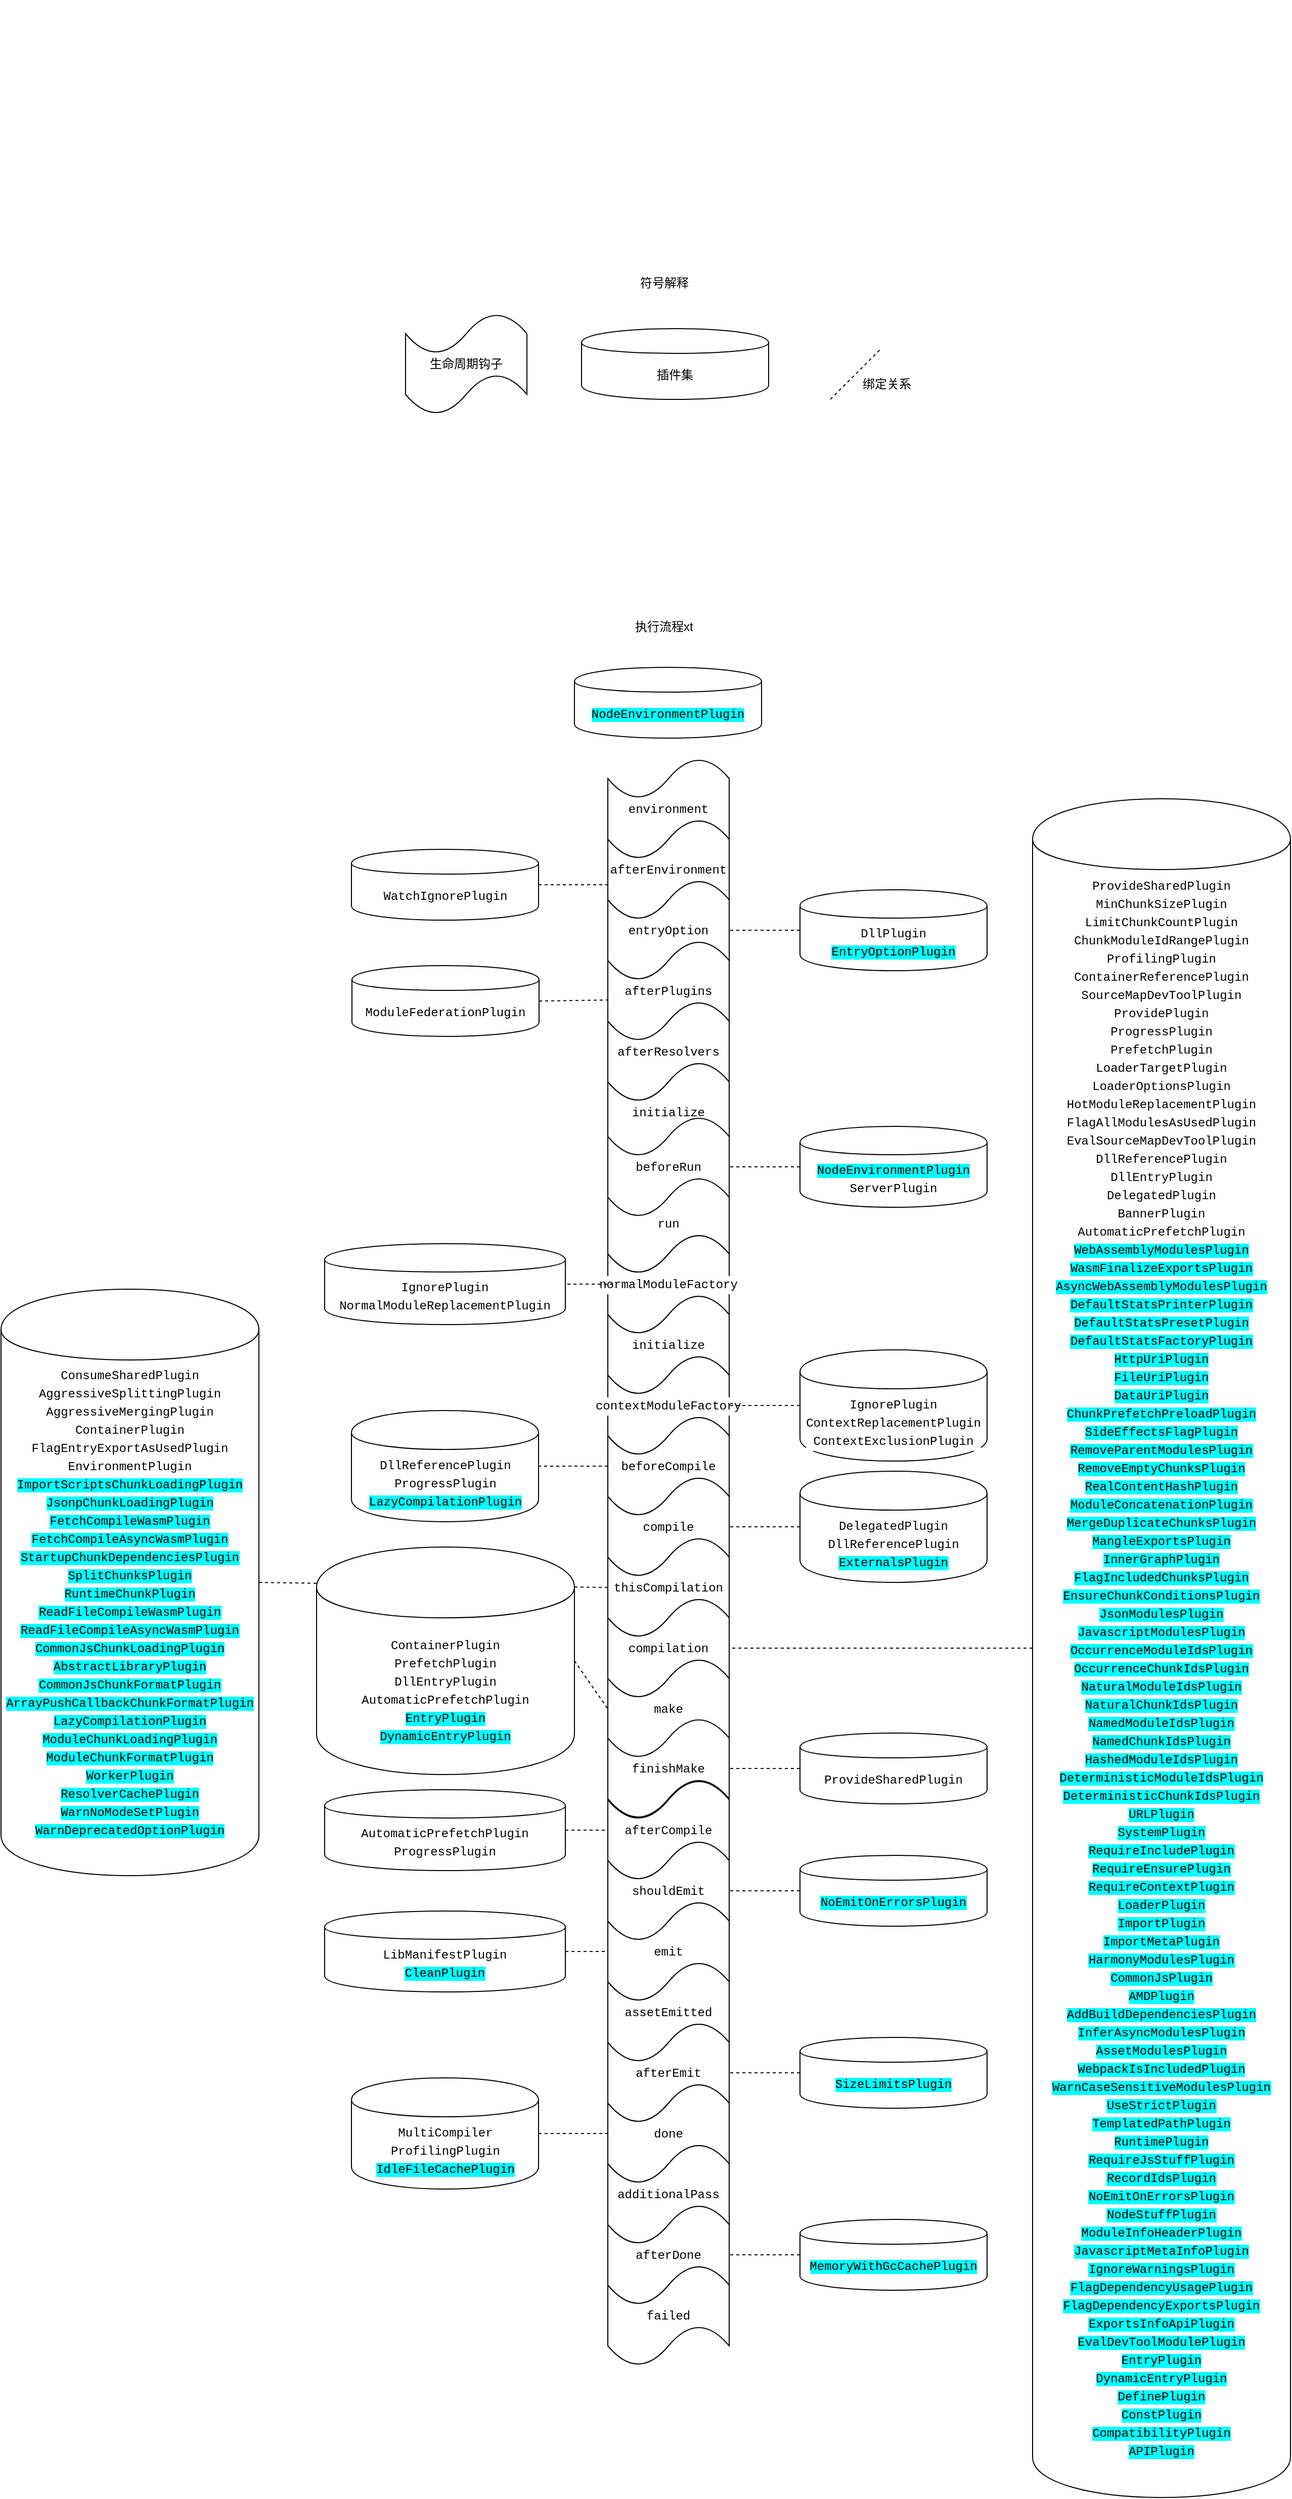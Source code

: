 <mxfile version="12.2.4" pages="1"><diagram id="1QkHjg7MxGbBZJbyBkRQ" name="Page-1"><mxGraphModel dx="1841" dy="1891" grid="1" gridSize="10" guides="1" tooltips="1" connect="1" arrows="1" fold="1" page="1" pageScale="1" pageWidth="827" pageHeight="1169" math="0" shadow="0"><root><mxCell id="0"/><mxCell id="1" parent="0"/><mxCell id="55" value="&lt;div style=&quot;font-family: menlo, monaco, &amp;quot;courier new&amp;quot;, monospace; line-height: 18px; white-space: pre;&quot;&gt;environment&lt;/div&gt;" style="shape=tape;whiteSpace=wrap;html=1;fillColor=#ffffff;labelBackgroundColor=#ffffff;fontColor=#000000;" parent="1" vertex="1"><mxGeometry x="-60" y="130" width="120" height="100" as="geometry"/></mxCell><mxCell id="56" value="&lt;div style=&quot;font-family: menlo, monaco, &amp;quot;courier new&amp;quot;, monospace; line-height: 18px; white-space: pre;&quot;&gt;afterEnvironment&lt;/div&gt;" style="shape=tape;whiteSpace=wrap;html=1;fillColor=#ffffff;labelBackgroundColor=#ffffff;fontColor=#000000;" parent="1" vertex="1"><mxGeometry x="-60" y="190" width="120" height="100" as="geometry"/></mxCell><mxCell id="57" value="&lt;div style=&quot;font-family: menlo, monaco, &amp;quot;courier new&amp;quot;, monospace; line-height: 18px; white-space: pre;&quot;&gt;entryOption&lt;/div&gt;" style="shape=tape;whiteSpace=wrap;html=1;fillColor=#ffffff;labelBackgroundColor=#ffffff;fontColor=#000000;" parent="1" vertex="1"><mxGeometry x="-60" y="250" width="120" height="100" as="geometry"/></mxCell><mxCell id="58" value="&lt;div style=&quot;font-family: menlo, monaco, &amp;quot;courier new&amp;quot;, monospace; line-height: 18px; white-space: pre;&quot;&gt;afterPlugins&lt;/div&gt;" style="shape=tape;whiteSpace=wrap;html=1;fillColor=#ffffff;labelBackgroundColor=#ffffff;fontColor=#000000;" parent="1" vertex="1"><mxGeometry x="-60" y="310" width="120" height="100" as="geometry"/></mxCell><mxCell id="59" value="&lt;div style=&quot;font-family: menlo, monaco, &amp;quot;courier new&amp;quot;, monospace; line-height: 18px; white-space: pre;&quot;&gt;afterResolvers&lt;/div&gt;" style="shape=tape;whiteSpace=wrap;html=1;fillColor=#ffffff;labelBackgroundColor=#ffffff;fontColor=#000000;" parent="1" vertex="1"><mxGeometry x="-60" y="370" width="120" height="100" as="geometry"/></mxCell><mxCell id="60" value="&lt;div style=&quot;font-family: menlo, monaco, &amp;quot;courier new&amp;quot;, monospace; line-height: 18px; white-space: pre;&quot;&gt;initialize&lt;/div&gt;" style="shape=tape;whiteSpace=wrap;html=1;fillColor=#ffffff;labelBackgroundColor=#ffffff;fontColor=#000000;" parent="1" vertex="1"><mxGeometry x="-60" y="660" width="120" height="100" as="geometry"/></mxCell><mxCell id="64" value="&lt;div style=&quot;font-family: menlo, monaco, &amp;quot;courier new&amp;quot;, monospace; line-height: 18px; white-space: pre;&quot;&gt;&lt;span style=&quot;&quot;&gt;normalModuleFactory&lt;/span&gt;&lt;/div&gt;" style="shape=tape;whiteSpace=wrap;html=1;labelBackgroundColor=#ffffff;fontColor=#000000;" parent="1" vertex="1"><mxGeometry x="-60" y="600" width="120" height="100" as="geometry"/></mxCell><mxCell id="65" value="&lt;div style=&quot;font-family: menlo, monaco, &amp;quot;courier new&amp;quot;, monospace; line-height: 18px; white-space: pre;&quot;&gt;&lt;span style=&quot;&quot;&gt;contextModuleFactory&lt;/span&gt;&lt;/div&gt;" style="shape=tape;whiteSpace=wrap;html=1;labelBackgroundColor=#ffffff;fontColor=#000000;" parent="1" vertex="1"><mxGeometry x="-60" y="720" width="120" height="100" as="geometry"/></mxCell><mxCell id="66" value="&lt;div style=&quot;font-family: menlo, monaco, &amp;quot;courier new&amp;quot;, monospace; line-height: 18px; white-space: pre;&quot;&gt;beforeCompile&lt;/div&gt;" style="shape=tape;whiteSpace=wrap;html=1;labelBackgroundColor=#ffffff;fontColor=#000000;" parent="1" vertex="1"><mxGeometry x="-60" y="780" width="120" height="100" as="geometry"/></mxCell><mxCell id="82" value="&lt;div style=&quot;color: rgb(212 , 212 , 212) ; background-color: rgb(30 , 30 , 30) ; font-family: &amp;#34;menlo&amp;#34; , &amp;#34;monaco&amp;#34; , &amp;#34;courier new&amp;#34; , monospace ; line-height: 18px ; white-space: pre&quot;&gt;&lt;br&gt;&lt;/div&gt;" style="text;html=1;resizable=0;points=[];autosize=1;align=left;verticalAlign=top;spacingTop=-4;" parent="1" vertex="1"><mxGeometry x="27" y="-580" width="20" height="20" as="geometry"/></mxCell><mxCell id="83" value="&lt;div style=&quot;color: rgb(212 , 212 , 212) ; background-color: rgb(30 , 30 , 30) ; font-family: &amp;#34;menlo&amp;#34; , &amp;#34;monaco&amp;#34; , &amp;#34;courier new&amp;#34; , monospace ; line-height: 18px ; white-space: pre&quot;&gt;&lt;br&gt;&lt;/div&gt;" style="text;html=1;resizable=0;points=[];autosize=1;align=left;verticalAlign=top;spacingTop=-4;" parent="1" vertex="1"><mxGeometry x="-146" y="802.5" width="20" height="20" as="geometry"/></mxCell><mxCell id="84" value="&lt;div style=&quot;font-family: menlo, monaco, &amp;quot;courier new&amp;quot;, monospace; line-height: 18px; white-space: pre;&quot;&gt;&lt;br&gt;&lt;/div&gt;" style="text;html=1;resizable=0;points=[];autosize=1;align=left;verticalAlign=top;spacingTop=-4;labelBackgroundColor=none;fontColor=#000000;" parent="1" vertex="1"><mxGeometry x="7" y="-620" width="20" height="20" as="geometry"/></mxCell><mxCell id="92" value="&lt;div style=&quot;font-family: menlo, monaco, &amp;quot;courier new&amp;quot;, monospace; line-height: 18px; white-space: pre;&quot;&gt;&lt;span style=&quot;&quot;&gt;IgnorePlugin&lt;/span&gt;&lt;/div&gt;&lt;div style=&quot;font-family: menlo, monaco, &amp;quot;courier new&amp;quot;, monospace; line-height: 18px; white-space: pre;&quot;&gt;&lt;span style=&quot;&quot;&gt;ContextReplacementPlugin&lt;/span&gt;&lt;/div&gt;&lt;div style=&quot;font-family: menlo, monaco, &amp;quot;courier new&amp;quot;, monospace; line-height: 18px; white-space: pre;&quot;&gt;&lt;span style=&quot;&quot;&gt;ContextExclusionPlugin&lt;/span&gt;&lt;/div&gt;" style="shape=cylinder;whiteSpace=wrap;html=1;boundedLbl=1;backgroundOutline=1;fillColor=#ffffff;fontColor=#000000;labelBackgroundColor=#ffffff;" parent="1" vertex="1"><mxGeometry x="130" y="715" width="185" height="110" as="geometry"/></mxCell><mxCell id="94" value="" style="endArrow=none;dashed=1;html=1;labelBackgroundColor=#ffffff;fillColor=#ffffff;fontColor=#000000;exitX=0;exitY=0.5;exitDx=0;exitDy=0;entryX=1;entryY=0.5;entryDx=0;entryDy=0;entryPerimeter=0;" parent="1" source="92" target="65" edge="1"><mxGeometry width="50" height="50" relative="1" as="geometry"><mxPoint x="370" y="-230" as="sourcePoint"/><mxPoint x="230" y="-40" as="targetPoint"/></mxGeometry></mxCell><mxCell id="95" value="&lt;div style=&quot;font-family: menlo, monaco, &amp;quot;courier new&amp;quot;, monospace; line-height: 18px; white-space: pre;&quot;&gt;compile&lt;/div&gt;" style="shape=tape;whiteSpace=wrap;html=1;labelBackgroundColor=none;fontColor=#000000;" parent="1" vertex="1"><mxGeometry x="-60" y="840" width="120" height="100" as="geometry"/></mxCell><mxCell id="96" value="&lt;div style=&quot;font-family: menlo, monaco, &amp;quot;courier new&amp;quot;, monospace; line-height: 18px; white-space: pre;&quot;&gt;&lt;span style=&quot;&quot;&gt;thisCompilation&lt;/span&gt;&lt;/div&gt;" style="shape=tape;whiteSpace=wrap;html=1;labelBackgroundColor=none;fontColor=#000000;" parent="1" vertex="1"><mxGeometry x="-60" y="900" width="120" height="100" as="geometry"/></mxCell><mxCell id="97" value="&lt;div style=&quot;font-family: menlo, monaco, &amp;quot;courier new&amp;quot;, monospace; line-height: 18px; white-space: pre;&quot;&gt;compilation&lt;/div&gt;" style="shape=tape;whiteSpace=wrap;html=1;labelBackgroundColor=none;fontColor=#000000;" parent="1" vertex="1"><mxGeometry x="-60" y="960" width="120" height="100" as="geometry"/></mxCell><mxCell id="98" value="&lt;div style=&quot;font-family: menlo, monaco, &amp;quot;courier new&amp;quot;, monospace; line-height: 18px; white-space: pre;&quot;&gt;make&lt;/div&gt;" style="shape=tape;whiteSpace=wrap;html=1;labelBackgroundColor=none;fontColor=#000000;" parent="1" vertex="1"><mxGeometry x="-60" y="1020" width="120" height="100" as="geometry"/></mxCell><mxCell id="100" value="&lt;div style=&quot;font-family: &amp;#34;menlo&amp;#34; , &amp;#34;monaco&amp;#34; , &amp;#34;courier new&amp;#34; , monospace ; line-height: 18px ; white-space: pre&quot;&gt;finishMake&lt;/div&gt;" style="shape=tape;whiteSpace=wrap;html=1;labelBackgroundColor=none;fontColor=#000000;" parent="1" vertex="1"><mxGeometry x="-60" y="1079" width="120" height="100" as="geometry"/></mxCell><mxCell id="101" value="&lt;div style=&quot;font-family: menlo, monaco, &amp;quot;courier new&amp;quot;, monospace; line-height: 18px; white-space: pre;&quot;&gt;afterCompile&lt;/div&gt;" style="shape=tape;whiteSpace=wrap;html=1;labelBackgroundColor=none;fontColor=#000000;" parent="1" vertex="1"><mxGeometry x="-60" y="1140" width="120" height="100" as="geometry"/></mxCell><mxCell id="103" value="&lt;div style=&quot;font-family: &amp;#34;menlo&amp;#34; , &amp;#34;monaco&amp;#34; , &amp;#34;courier new&amp;#34; , monospace ; line-height: 18px ; white-space: pre&quot;&gt;&lt;span&gt;WatchIgnorePlugin&lt;/span&gt;&lt;/div&gt;" style="shape=cylinder;whiteSpace=wrap;html=1;boundedLbl=1;backgroundOutline=1;fillColor=#ffffff;fontColor=#000000;labelBackgroundColor=#ffffff;" parent="1" vertex="1"><mxGeometry x="-313.5" y="220" width="185" height="70" as="geometry"/></mxCell><mxCell id="106" value="" style="endArrow=none;dashed=1;html=1;labelBackgroundColor=#ffffff;strokeColor=#000000;fillColor=#ffffff;fontColor=#000000;exitX=1;exitY=0.5;exitDx=0;exitDy=0;entryX=0;entryY=0.65;entryDx=0;entryDy=0;entryPerimeter=0;" parent="1" source="103" target="56" edge="1"><mxGeometry width="50" height="50" relative="1" as="geometry"><mxPoint x="-40" y="-90" as="sourcePoint"/><mxPoint x="25.711" y="-100" as="targetPoint"/></mxGeometry></mxCell><mxCell id="107" value="&lt;div style=&quot;font-family: &amp;#34;menlo&amp;#34; , &amp;#34;monaco&amp;#34; , &amp;#34;courier new&amp;#34; , monospace ; line-height: 18px ; white-space: pre&quot;&gt;&lt;div style=&quot;font-family: &amp;#34;menlo&amp;#34; , &amp;#34;monaco&amp;#34; , &amp;#34;courier new&amp;#34; , monospace ; line-height: 18px&quot;&gt;&lt;div style=&quot;line-height: 18px&quot;&gt;DllPlugin&lt;span&gt;&lt;br&gt;&lt;/span&gt;&lt;/div&gt;&lt;div style=&quot;line-height: 18px&quot;&gt;&lt;span style=&quot;background-color: rgb(0 , 255 , 255)&quot;&gt;EntryOptionPlugin&lt;/span&gt;&lt;/div&gt;&lt;/div&gt;&lt;/div&gt;" style="shape=cylinder;whiteSpace=wrap;html=1;boundedLbl=1;backgroundOutline=1;fillColor=#ffffff;fontColor=#000000;labelBackgroundColor=#ffffff;" parent="1" vertex="1"><mxGeometry x="130" y="260" width="185" height="80" as="geometry"/></mxCell><mxCell id="108" value="" style="endArrow=none;dashed=1;html=1;labelBackgroundColor=#ffffff;strokeColor=#000000;fillColor=#ffffff;fontColor=#000000;exitX=0;exitY=0.5;exitDx=0;exitDy=0;entryX=1;entryY=0.5;entryDx=0;entryDy=0;entryPerimeter=0;" parent="1" source="107" target="57" edge="1"><mxGeometry width="50" height="50" relative="1" as="geometry"><mxPoint x="-100" y="-200" as="sourcePoint"/><mxPoint x="20" y="-180" as="targetPoint"/></mxGeometry></mxCell><mxCell id="109" value="&lt;div style=&quot;font-family: &amp;quot;menlo&amp;quot; , &amp;quot;monaco&amp;quot; , &amp;quot;courier new&amp;quot; , monospace ; line-height: 18px ; white-space: pre&quot;&gt;&lt;div style=&quot;font-family: &amp;quot;menlo&amp;quot; , &amp;quot;monaco&amp;quot; , &amp;quot;courier new&amp;quot; , monospace ; line-height: 18px&quot;&gt;&lt;div style=&quot;line-height: 18px&quot;&gt;&lt;div style=&quot;font-family: menlo, monaco, &amp;quot;courier new&amp;quot;, monospace; line-height: 18px;&quot;&gt;&lt;span style=&quot;&quot;&gt;ModuleFederationPlugin&lt;/span&gt;&lt;/div&gt;&lt;/div&gt;&lt;/div&gt;&lt;/div&gt;" style="shape=cylinder;whiteSpace=wrap;html=1;boundedLbl=1;backgroundOutline=1;fillColor=#ffffff;fontColor=#000000;labelBackgroundColor=#ffffff;" parent="1" vertex="1"><mxGeometry x="-313" y="335" width="185" height="70" as="geometry"/></mxCell><mxCell id="110" value="" style="endArrow=none;dashed=1;html=1;labelBackgroundColor=#ffffff;strokeColor=#000000;fillColor=#ffffff;fontColor=#000000;exitX=1;exitY=0.5;exitDx=0;exitDy=0;entryX=0;entryY=0.59;entryDx=0;entryDy=0;entryPerimeter=0;" parent="1" source="109" target="58" edge="1"><mxGeometry width="50" height="50" relative="1" as="geometry"><mxPoint x="-90" y="-290" as="sourcePoint"/><mxPoint x="30" y="-250" as="targetPoint"/></mxGeometry></mxCell><mxCell id="111" value="&lt;div style=&quot;font-family: &amp;quot;menlo&amp;quot; , &amp;quot;monaco&amp;quot; , &amp;quot;courier new&amp;quot; , monospace ; line-height: 18px ; white-space: pre&quot;&gt;&lt;div style=&quot;font-family: &amp;quot;menlo&amp;quot; , &amp;quot;monaco&amp;quot; , &amp;quot;courier new&amp;quot; , monospace ; line-height: 18px&quot;&gt;&lt;div style=&quot;line-height: 18px&quot;&gt;&lt;div style=&quot;font-family: menlo, monaco, &amp;quot;courier new&amp;quot;, monospace; line-height: 18px;&quot;&gt;&lt;span style=&quot;&quot;&gt;IgnorePlugin&lt;/span&gt;&lt;/div&gt;&lt;/div&gt;&lt;div style=&quot;line-height: 18px&quot;&gt;&lt;div style=&quot;font-family: &amp;quot;menlo&amp;quot; , &amp;quot;monaco&amp;quot; , &amp;quot;courier new&amp;quot; , monospace ; line-height: 18px&quot;&gt;&lt;div style=&quot;font-family: menlo, monaco, &amp;quot;courier new&amp;quot;, monospace; line-height: 18px;&quot;&gt;&lt;div style=&quot;font-family: &amp;quot;menlo&amp;quot; , &amp;quot;monaco&amp;quot; , &amp;quot;courier new&amp;quot; , monospace ; line-height: 18px&quot;&gt;&lt;span style=&quot;&quot;&gt;NormalModuleReplacementPlugin&lt;/span&gt;&lt;/div&gt;&lt;/div&gt;&lt;/div&gt;&lt;/div&gt;&lt;/div&gt;&lt;/div&gt;" style="shape=cylinder;whiteSpace=wrap;html=1;boundedLbl=1;backgroundOutline=1;fillColor=#ffffff;fontColor=#000000;labelBackgroundColor=#ffffff;" parent="1" vertex="1"><mxGeometry x="-340" y="610" width="238" height="80" as="geometry"/></mxCell><mxCell id="112" value="" style="endArrow=none;dashed=1;html=1;labelBackgroundColor=#ffffff;strokeColor=#000000;fillColor=#ffffff;fontColor=#000000;exitX=0.042;exitY=0.5;exitDx=0;exitDy=0;entryX=1;entryY=0.5;entryDx=0;entryDy=0;exitPerimeter=0;" parent="1" source="64" target="111" edge="1"><mxGeometry width="50" height="50" relative="1" as="geometry"><mxPoint x="580" y="-110" as="sourcePoint"/><mxPoint x="700" y="-90" as="targetPoint"/></mxGeometry></mxCell><mxCell id="113" value="&lt;div style=&quot;font-family: menlo, monaco, &amp;quot;courier new&amp;quot;, monospace; line-height: 18px; white-space: pre;&quot;&gt;initialize&lt;/div&gt;" style="shape=tape;whiteSpace=wrap;html=1;labelBackgroundColor=#ffffff;fontColor=#000000;" parent="1" vertex="1"><mxGeometry x="-60" y="430" width="120" height="100" as="geometry"/></mxCell><mxCell id="114" value="&lt;div style=&quot;font-family: menlo, monaco, &amp;quot;courier new&amp;quot;, monospace; line-height: 18px; white-space: pre;&quot;&gt;beforeRun&lt;/div&gt;" style="shape=tape;whiteSpace=wrap;html=1;labelBackgroundColor=#ffffff;fontColor=#000000;" parent="1" vertex="1"><mxGeometry x="-60" y="540" width="120" height="100" as="geometry"/></mxCell><mxCell id="115" value="&lt;div style=&quot;font-family: menlo, monaco, &amp;quot;courier new&amp;quot;, monospace; line-height: 18px; white-space: pre;&quot;&gt;run&lt;/div&gt;" style="shape=tape;whiteSpace=wrap;html=1;labelBackgroundColor=#ffffff;fontColor=#000000;" parent="1" vertex="1"><mxGeometry x="-60" y="540" width="120" height="100" as="geometry"/></mxCell><mxCell id="116" value="&lt;div style=&quot;font-family: &amp;#34;menlo&amp;#34; , &amp;#34;monaco&amp;#34; , &amp;#34;courier new&amp;#34; , monospace ; line-height: 18px ; white-space: pre&quot;&gt;&lt;div style=&quot;font-family: &amp;#34;menlo&amp;#34; , &amp;#34;monaco&amp;#34; , &amp;#34;courier new&amp;#34; , monospace ; line-height: 18px&quot;&gt;&lt;div style=&quot;line-height: 18px&quot;&gt;&lt;div style=&quot;font-family: &amp;#34;menlo&amp;#34; , &amp;#34;monaco&amp;#34; , &amp;#34;courier new&amp;#34; , monospace ; line-height: 18px&quot;&gt;&lt;span style=&quot;background-color: rgb(0 , 255 , 255)&quot;&gt;NodeEnvironmentPlugin&lt;/span&gt;&lt;br&gt;&lt;/div&gt;&lt;/div&gt;&lt;div style=&quot;line-height: 18px&quot;&gt;&lt;div style=&quot;font-family: &amp;#34;menlo&amp;#34; , &amp;#34;monaco&amp;#34; , &amp;#34;courier new&amp;#34; , monospace ; line-height: 18px&quot;&gt;&lt;div style=&quot;font-family: &amp;#34;menlo&amp;#34; , &amp;#34;monaco&amp;#34; , &amp;#34;courier new&amp;#34; , monospace ; line-height: 18px&quot;&gt;ServerPlugin&lt;span&gt;&lt;br&gt;&lt;/span&gt;&lt;/div&gt;&lt;/div&gt;&lt;/div&gt;&lt;/div&gt;&lt;/div&gt;" style="shape=cylinder;whiteSpace=wrap;html=1;boundedLbl=1;backgroundOutline=1;fillColor=#ffffff;fontColor=#000000;labelBackgroundColor=#ffffff;" parent="1" vertex="1"><mxGeometry x="130" y="494" width="185" height="80" as="geometry"/></mxCell><mxCell id="117" value="" style="endArrow=none;dashed=1;html=1;labelBackgroundColor=#ffffff;strokeColor=#000000;fillColor=#ffffff;fontColor=#000000;exitX=0;exitY=0.5;exitDx=0;exitDy=0;entryX=1;entryY=0.5;entryDx=0;entryDy=0;entryPerimeter=0;" parent="1" source="116" target="155" edge="1"><mxGeometry width="50" height="50" relative="1" as="geometry"><mxPoint x="-100" y="-360" as="sourcePoint"/><mxPoint x="120" y="-350" as="targetPoint"/></mxGeometry></mxCell><mxCell id="120" value="&lt;div style=&quot;font-family: &amp;#34;menlo&amp;#34; , &amp;#34;monaco&amp;#34; , &amp;#34;courier new&amp;#34; , monospace ; line-height: 18px ; white-space: pre&quot;&gt;&lt;div style=&quot;font-family: &amp;#34;menlo&amp;#34; , &amp;#34;monaco&amp;#34; , &amp;#34;courier new&amp;#34; , monospace ; line-height: 18px&quot;&gt;&lt;span&gt;DllReferencePlugin&lt;/span&gt;&lt;/div&gt;&lt;/div&gt;&lt;div style=&quot;font-family: &amp;#34;menlo&amp;#34; , &amp;#34;monaco&amp;#34; , &amp;#34;courier new&amp;#34; , monospace ; line-height: 18px ; white-space: pre&quot;&gt;&lt;div style=&quot;font-family: &amp;#34;menlo&amp;#34; , &amp;#34;monaco&amp;#34; , &amp;#34;courier new&amp;#34; , monospace ; line-height: 18px&quot;&gt;&lt;span&gt;ProgressPlugin&lt;/span&gt;&lt;/div&gt;&lt;/div&gt;&lt;div style=&quot;font-family: &amp;#34;menlo&amp;#34; , &amp;#34;monaco&amp;#34; , &amp;#34;courier new&amp;#34; , monospace ; line-height: 18px ; white-space: pre&quot;&gt;&lt;div style=&quot;font-family: &amp;#34;menlo&amp;#34; , &amp;#34;monaco&amp;#34; , &amp;#34;courier new&amp;#34; , monospace ; line-height: 18px&quot;&gt;&lt;span style=&quot;background-color: rgb(0 , 255 , 255)&quot;&gt;LazyCompilationPlugin&lt;/span&gt;&lt;/div&gt;&lt;/div&gt;" style="shape=cylinder;whiteSpace=wrap;html=1;boundedLbl=1;backgroundOutline=1;fillColor=#ffffff;fontColor=#000000;labelBackgroundColor=#ffffff;" parent="1" vertex="1"><mxGeometry x="-313.5" y="775" width="185" height="110" as="geometry"/></mxCell><mxCell id="121" value="" style="endArrow=none;dashed=1;html=1;labelBackgroundColor=#ffffff;fillColor=#ffffff;fontColor=#000000;exitX=0;exitY=0.5;exitDx=0;exitDy=0;entryX=1;entryY=0.5;entryDx=0;entryDy=0;exitPerimeter=0;" parent="1" source="66" target="120" edge="1"><mxGeometry width="50" height="50" relative="1" as="geometry"><mxPoint x="-70" y="-590" as="sourcePoint"/><mxPoint x="-175" y="-580" as="targetPoint"/></mxGeometry></mxCell><mxCell id="122" value="&lt;div style=&quot;font-family: &amp;#34;menlo&amp;#34; , &amp;#34;monaco&amp;#34; , &amp;#34;courier new&amp;#34; , monospace ; line-height: 18px ; white-space: pre&quot;&gt;&lt;div style=&quot;font-family: &amp;#34;menlo&amp;#34; , &amp;#34;monaco&amp;#34; , &amp;#34;courier new&amp;#34; , monospace ; line-height: 18px&quot;&gt;&lt;div style=&quot;font-family: &amp;#34;menlo&amp;#34; , &amp;#34;monaco&amp;#34; , &amp;#34;courier new&amp;#34; , monospace ; line-height: 18px&quot;&gt;&lt;span&gt;DelegatedPlugin&lt;/span&gt;&lt;/div&gt;&lt;/div&gt;&lt;/div&gt;&lt;div style=&quot;font-family: &amp;#34;menlo&amp;#34; , &amp;#34;monaco&amp;#34; , &amp;#34;courier new&amp;#34; , monospace ; line-height: 18px ; white-space: pre&quot;&gt;&lt;div style=&quot;font-family: &amp;#34;menlo&amp;#34; , &amp;#34;monaco&amp;#34; , &amp;#34;courier new&amp;#34; , monospace ; line-height: 18px&quot;&gt;&lt;div style=&quot;font-family: &amp;#34;menlo&amp;#34; , &amp;#34;monaco&amp;#34; , &amp;#34;courier new&amp;#34; , monospace ; line-height: 18px&quot;&gt;&lt;span&gt;DllReferencePlugin&lt;/span&gt;&lt;/div&gt;&lt;/div&gt;&lt;/div&gt;&lt;div style=&quot;font-family: &amp;#34;menlo&amp;#34; , &amp;#34;monaco&amp;#34; , &amp;#34;courier new&amp;#34; , monospace ; line-height: 18px ; white-space: pre&quot;&gt;&lt;div style=&quot;font-family: &amp;#34;menlo&amp;#34; , &amp;#34;monaco&amp;#34; , &amp;#34;courier new&amp;#34; , monospace ; line-height: 18px&quot;&gt;&lt;div style=&quot;font-family: &amp;#34;menlo&amp;#34; , &amp;#34;monaco&amp;#34; , &amp;#34;courier new&amp;#34; , monospace ; line-height: 18px&quot;&gt;&lt;span style=&quot;background-color: rgb(0 , 255 , 255)&quot;&gt;ExternalsPlugin&lt;/span&gt;&lt;/div&gt;&lt;/div&gt;&lt;/div&gt;" style="shape=cylinder;whiteSpace=wrap;html=1;boundedLbl=1;backgroundOutline=1;fillColor=#ffffff;fontColor=#000000;labelBackgroundColor=#ffffff;" parent="1" vertex="1"><mxGeometry x="130" y="835" width="185" height="110" as="geometry"/></mxCell><mxCell id="123" value="" style="endArrow=none;dashed=1;html=1;labelBackgroundColor=#ffffff;fillColor=#ffffff;fontColor=#000000;exitX=0;exitY=0.5;exitDx=0;exitDy=0;entryX=1;entryY=0.5;entryDx=0;entryDy=0;entryPerimeter=0;" parent="1" source="122" target="95" edge="1"><mxGeometry width="50" height="50" relative="1" as="geometry"><mxPoint x="160" y="-650" as="sourcePoint"/><mxPoint x="180" y="-650" as="targetPoint"/></mxGeometry></mxCell><mxCell id="124" value="&lt;div style=&quot;font-family: &amp;#34;menlo&amp;#34; , &amp;#34;monaco&amp;#34; , &amp;#34;courier new&amp;#34; , monospace ; line-height: 18px ; white-space: pre&quot;&gt;&lt;div style=&quot;font-family: &amp;#34;menlo&amp;#34; , &amp;#34;monaco&amp;#34; , &amp;#34;courier new&amp;#34; , monospace ; line-height: 18px&quot;&gt;&lt;div style=&quot;font-family: &amp;#34;menlo&amp;#34; , &amp;#34;monaco&amp;#34; , &amp;#34;courier new&amp;#34; , monospace ; line-height: 18px&quot;&gt;&lt;div style=&quot;font-family: &amp;#34;menlo&amp;#34; , &amp;#34;monaco&amp;#34; , &amp;#34;courier new&amp;#34; , monospace ; line-height: 18px&quot;&gt;&lt;div style=&quot;font-family: &amp;#34;menlo&amp;#34; , &amp;#34;monaco&amp;#34; , &amp;#34;courier new&amp;#34; , monospace ; line-height: 18px&quot;&gt;&lt;div style=&quot;line-height: 18px&quot;&gt;&lt;div style=&quot;line-height: 18px&quot;&gt;&lt;div style=&quot;line-height: 18px&quot;&gt;&lt;div style=&quot;font-family: &amp;#34;menlo&amp;#34; , &amp;#34;monaco&amp;#34; , &amp;#34;courier new&amp;#34; , monospace ; line-height: 18px&quot;&gt;&lt;div style=&quot;line-height: 18px&quot;&gt;&lt;div style=&quot;line-height: 18px&quot;&gt;&lt;div style=&quot;line-height: 18px&quot;&gt;&lt;div style=&quot;font-family: &amp;#34;menlo&amp;#34; , &amp;#34;monaco&amp;#34; , &amp;#34;courier new&amp;#34; , monospace ; line-height: 18px&quot;&gt;&lt;div style=&quot;font-family: &amp;#34;menlo&amp;#34; , &amp;#34;monaco&amp;#34; , &amp;#34;courier new&amp;#34; , monospace ; line-height: 18px&quot;&gt;&lt;div style=&quot;font-family: &amp;#34;menlo&amp;#34; , &amp;#34;monaco&amp;#34; , &amp;#34;courier new&amp;#34; , monospace ; line-height: 18px&quot;&gt;&lt;div style=&quot;line-height: 18px&quot;&gt;&lt;div style=&quot;line-height: 18px&quot;&gt;&lt;div style=&quot;line-height: 18px&quot;&gt;&lt;div style=&quot;font-family: &amp;#34;menlo&amp;#34; , &amp;#34;monaco&amp;#34; , &amp;#34;courier new&amp;#34; , monospace ; line-height: 18px&quot;&gt;&lt;div style=&quot;line-height: 18px&quot;&gt;&lt;div style=&quot;line-height: 18px&quot;&gt;&lt;div style=&quot;line-height: 18px&quot;&gt;&lt;div style=&quot;line-height: 18px&quot;&gt;&lt;div style=&quot;line-height: 18px&quot;&gt;&lt;div style=&quot;line-height: 18px&quot;&gt;&lt;div style=&quot;line-height: 18px&quot;&gt;&lt;div style=&quot;font-family: &amp;#34;menlo&amp;#34; , &amp;#34;monaco&amp;#34; , &amp;#34;courier new&amp;#34; , monospace ; line-height: 18px&quot;&gt;&lt;div style=&quot;font-family: &amp;#34;menlo&amp;#34; , &amp;#34;monaco&amp;#34; , &amp;#34;courier new&amp;#34; , monospace ; line-height: 18px&quot;&gt;&lt;div style=&quot;line-height: 18px&quot;&gt;ConsumeSharedPlugin&lt;span style=&quot;background-color: rgb(0 , 255 , 255)&quot;&gt;&lt;br&gt;&lt;/span&gt;&lt;/div&gt;&lt;div style=&quot;line-height: 18px&quot;&gt;&lt;div style=&quot;line-height: 18px&quot;&gt;&lt;div style=&quot;line-height: 18px&quot;&gt;AggressiveSplittingPlugin&lt;/div&gt;&lt;/div&gt;&lt;div style=&quot;line-height: 18px&quot;&gt;AggressiveMergingPlugin&lt;/div&gt;&lt;div style=&quot;line-height: 18px&quot;&gt;ContainerPlugin&lt;br&gt;&lt;/div&gt;&lt;div style=&quot;line-height: 18px&quot;&gt;&lt;div style=&quot;line-height: 18px&quot;&gt;&lt;div style=&quot;line-height: 18px&quot;&gt;&lt;div style=&quot;line-height: 18px&quot;&gt;&lt;div style=&quot;line-height: 18px&quot;&gt;FlagEntryExportAsUsedPlugin&lt;/div&gt;&lt;/div&gt;&lt;/div&gt;&lt;/div&gt;&lt;div style=&quot;line-height: 18px&quot;&gt;&lt;div style=&quot;line-height: 18px&quot;&gt;&lt;div style=&quot;line-height: 18px&quot;&gt;&lt;div style=&quot;line-height: 18px&quot;&gt;EnvironmentPlugin&lt;/div&gt;&lt;/div&gt;&lt;/div&gt;&lt;/div&gt;&lt;/div&gt;&lt;/div&gt;&lt;div style=&quot;line-height: 18px&quot;&gt;&lt;span style=&quot;background-color: rgb(0 , 255 , 255)&quot;&gt;ImportScriptsChunkLoadingPlugin&lt;/span&gt;&lt;br&gt;&lt;/div&gt;&lt;/div&gt;&lt;/div&gt;&lt;/div&gt;&lt;div style=&quot;line-height: 18px&quot;&gt;&lt;span style=&quot;background-color: rgb(0 , 255 , 255)&quot;&gt;JsonpChunkLoadingPlugin&lt;/span&gt;&lt;/div&gt;&lt;/div&gt;&lt;div style=&quot;line-height: 18px&quot;&gt;&lt;span style=&quot;background-color: rgb(0 , 255 , 255)&quot;&gt;FetchCompileWasmPlugin&lt;/span&gt;&lt;/div&gt;&lt;/div&gt;&lt;div style=&quot;line-height: 18px&quot;&gt;&lt;span style=&quot;background-color: rgb(0 , 255 , 255)&quot;&gt;FetchCompileAsyncWasmPlugin&lt;/span&gt;&lt;/div&gt;&lt;/div&gt;&lt;/div&gt;&lt;div style=&quot;line-height: 18px&quot;&gt;&lt;span style=&quot;background-color: rgb(0 , 255 , 255)&quot;&gt;StartupChunkDependenciesPlugin&lt;/span&gt;&lt;/div&gt;&lt;/div&gt;&lt;div style=&quot;line-height: 18px&quot;&gt;&lt;span style=&quot;background-color: rgb(0 , 255 , 255)&quot;&gt;SplitChunksPlugin&lt;/span&gt;&lt;/div&gt;&lt;/div&gt;&lt;div style=&quot;line-height: 18px&quot;&gt;&lt;span style=&quot;background-color: rgb(0 , 255 , 255)&quot;&gt;RuntimeChunkPlugin&lt;/span&gt;&lt;/div&gt;&lt;/div&gt;&lt;/div&gt;&lt;/div&gt;&lt;div style=&quot;line-height: 18px&quot;&gt;&lt;span style=&quot;background-color: rgb(0 , 255 , 255)&quot;&gt;ReadFileCompileWasmPlugin&lt;/span&gt;&lt;/div&gt;&lt;/div&gt;&lt;div style=&quot;line-height: 18px&quot;&gt;&lt;span style=&quot;background-color: rgb(0 , 255 , 255)&quot;&gt;ReadFileCompileAsyncWasmPlugin&lt;/span&gt;&lt;/div&gt;&lt;/div&gt;&lt;div style=&quot;font-family: &amp;#34;menlo&amp;#34; , &amp;#34;monaco&amp;#34; , &amp;#34;courier new&amp;#34; , monospace ; line-height: 18px&quot;&gt;&lt;span style=&quot;background-color: rgb(0 , 255 , 255)&quot;&gt;CommonJsChunkLoadingPlugin&lt;/span&gt;&lt;/div&gt;&lt;/div&gt;&lt;div style=&quot;font-family: &amp;#34;menlo&amp;#34; , &amp;#34;monaco&amp;#34; , &amp;#34;courier new&amp;#34; , monospace ; line-height: 18px&quot;&gt;&lt;span style=&quot;background-color: rgb(0 , 255 , 255)&quot;&gt;AbstractLibraryPlugin&lt;/span&gt;&lt;/div&gt;&lt;/div&gt;&lt;div style=&quot;font-family: &amp;#34;menlo&amp;#34; , &amp;#34;monaco&amp;#34; , &amp;#34;courier new&amp;#34; , monospace ; line-height: 18px&quot;&gt;&lt;span style=&quot;background-color: rgb(0 , 255 , 255)&quot;&gt;CommonJsChunkFormatPlugin&lt;/span&gt;&lt;/div&gt;&lt;/div&gt;&lt;div style=&quot;line-height: 18px&quot;&gt;&lt;span style=&quot;background-color: rgb(0 , 255 , 255)&quot;&gt;ArrayPushCallbackChunkFormatPlugin&lt;/span&gt;&lt;/div&gt;&lt;/div&gt;&lt;div style=&quot;line-height: 18px&quot;&gt;&lt;span style=&quot;background-color: rgb(0 , 255 , 255)&quot;&gt;LazyCompilationPlugin&lt;/span&gt;&lt;/div&gt;&lt;/div&gt;&lt;div style=&quot;line-height: 18px&quot;&gt;&lt;span style=&quot;background-color: rgb(0 , 255 , 255)&quot;&gt;ModuleChunkLoadingPlugin&lt;/span&gt;&lt;/div&gt;&lt;/div&gt;&lt;div style=&quot;font-family: &amp;#34;menlo&amp;#34; , &amp;#34;monaco&amp;#34; , &amp;#34;courier new&amp;#34; , monospace ; line-height: 18px&quot;&gt;&lt;span style=&quot;background-color: rgb(0 , 255 , 255)&quot;&gt;ModuleChunkFormatPlugin&lt;/span&gt;&lt;/div&gt;&lt;/div&gt;&lt;div style=&quot;line-height: 18px&quot;&gt;&lt;span style=&quot;background-color: rgb(0 , 255 , 255)&quot;&gt;WorkerPlugin&lt;/span&gt;&lt;/div&gt;&lt;/div&gt;&lt;/div&gt;&lt;div style=&quot;line-height: 18px&quot;&gt;&lt;span style=&quot;background-color: rgb(0 , 255 , 255)&quot;&gt;ResolverCachePlugin&lt;/span&gt;&lt;/div&gt;&lt;/div&gt;&lt;div style=&quot;font-family: &amp;#34;menlo&amp;#34; , &amp;#34;monaco&amp;#34; , &amp;#34;courier new&amp;#34; , monospace ; line-height: 18px&quot;&gt;&lt;span style=&quot;background-color: rgb(0 , 255 , 255)&quot;&gt;WarnNoModeSetPlugin&lt;/span&gt;&lt;/div&gt;&lt;/div&gt;&lt;div style=&quot;font-family: &amp;#34;menlo&amp;#34; , &amp;#34;monaco&amp;#34; , &amp;#34;courier new&amp;#34; , monospace ; line-height: 18px&quot;&gt;&lt;span style=&quot;background-color: rgb(0 , 255 , 255)&quot;&gt;WarnDeprecatedOptionPlugin&lt;/span&gt;&lt;/div&gt;&lt;/div&gt;&lt;/div&gt;&lt;/div&gt;" style="shape=cylinder;whiteSpace=wrap;html=1;boundedLbl=1;backgroundOutline=1;fillColor=#ffffff;fontColor=#000000;labelBackgroundColor=#ffffff;" parent="1" vertex="1"><mxGeometry x="-660" y="655" width="255" height="580" as="geometry"/></mxCell><mxCell id="125" value="" style="endArrow=none;dashed=1;html=1;labelBackgroundColor=#ffffff;strokeColor=#000000;fillColor=#ffffff;fontColor=#000000;entryX=0;entryY=0.5;entryDx=0;entryDy=0;entryPerimeter=0;exitX=1;exitY=0.5;exitDx=0;exitDy=0;" parent="1" source="124" target="96" edge="1"><mxGeometry width="50" height="50" relative="1" as="geometry"><mxPoint x="-340" y="190" as="sourcePoint"/><mxPoint x="-290" y="140" as="targetPoint"/></mxGeometry></mxCell><mxCell id="126" value="&lt;div style=&quot;font-family: &amp;#34;menlo&amp;#34; , &amp;#34;monaco&amp;#34; , &amp;#34;courier new&amp;#34; , monospace ; line-height: 18px ; white-space: pre&quot;&gt;&lt;div style=&quot;font-family: &amp;#34;menlo&amp;#34; , &amp;#34;monaco&amp;#34; , &amp;#34;courier new&amp;#34; , monospace ; line-height: 18px&quot;&gt;&lt;div style=&quot;font-family: &amp;#34;menlo&amp;#34; , &amp;#34;monaco&amp;#34; , &amp;#34;courier new&amp;#34; , monospace ; line-height: 18px&quot;&gt;&lt;div style=&quot;font-family: &amp;#34;menlo&amp;#34; , &amp;#34;monaco&amp;#34; , &amp;#34;courier new&amp;#34; , monospace ; line-height: 18px&quot;&gt;&lt;div style=&quot;font-family: &amp;#34;menlo&amp;#34; , &amp;#34;monaco&amp;#34; , &amp;#34;courier new&amp;#34; , monospace ; line-height: 18px&quot;&gt;&lt;div style=&quot;line-height: 18px&quot;&gt;&lt;div style=&quot;line-height: 18px&quot;&gt;&lt;div style=&quot;line-height: 18px&quot;&gt;&lt;div style=&quot;font-family: &amp;#34;menlo&amp;#34; , &amp;#34;monaco&amp;#34; , &amp;#34;courier new&amp;#34; , monospace ; line-height: 18px&quot;&gt;&lt;div style=&quot;line-height: 18px&quot;&gt;&lt;div style=&quot;line-height: 18px&quot;&gt;&lt;div style=&quot;line-height: 18px&quot;&gt;&lt;div style=&quot;font-family: &amp;#34;menlo&amp;#34; , &amp;#34;monaco&amp;#34; , &amp;#34;courier new&amp;#34; , monospace ; line-height: 18px&quot;&gt;&lt;div style=&quot;font-family: &amp;#34;menlo&amp;#34; , &amp;#34;monaco&amp;#34; , &amp;#34;courier new&amp;#34; , monospace ; line-height: 18px&quot;&gt;&lt;div style=&quot;font-family: &amp;#34;menlo&amp;#34; , &amp;#34;monaco&amp;#34; , &amp;#34;courier new&amp;#34; , monospace ; line-height: 18px&quot;&gt;&lt;div style=&quot;line-height: 18px&quot;&gt;&lt;div style=&quot;line-height: 18px&quot;&gt;&lt;div style=&quot;line-height: 18px&quot;&gt;&lt;div style=&quot;font-family: &amp;#34;menlo&amp;#34; , &amp;#34;monaco&amp;#34; , &amp;#34;courier new&amp;#34; , monospace ; line-height: 18px&quot;&gt;&lt;div style=&quot;line-height: 18px&quot;&gt;&lt;div style=&quot;line-height: 18px&quot;&gt;&lt;div style=&quot;line-height: 18px&quot;&gt;&lt;div style=&quot;line-height: 18px&quot;&gt;&lt;div style=&quot;line-height: 18px&quot;&gt;&lt;div style=&quot;line-height: 18px&quot;&gt;&lt;div style=&quot;line-height: 18px&quot;&gt;&lt;div style=&quot;font-family: &amp;#34;menlo&amp;#34; , &amp;#34;monaco&amp;#34; , &amp;#34;courier new&amp;#34; , monospace ; line-height: 18px&quot;&gt;&lt;div style=&quot;font-family: &amp;#34;menlo&amp;#34; , &amp;#34;monaco&amp;#34; , &amp;#34;courier new&amp;#34; , monospace ; line-height: 18px&quot;&gt;&lt;div style=&quot;line-height: 18px&quot;&gt;&lt;div style=&quot;font-family: &amp;#34;menlo&amp;#34; , &amp;#34;monaco&amp;#34; , &amp;#34;courier new&amp;#34; , monospace ; line-height: 18px&quot;&gt;&lt;div style=&quot;line-height: 18px&quot;&gt;&lt;div style=&quot;line-height: 18px&quot;&gt;&lt;div style=&quot;line-height: 18px&quot;&gt;&lt;div style=&quot;line-height: 18px&quot;&gt;&lt;div style=&quot;line-height: 18px&quot;&gt;&lt;div style=&quot;line-height: 18px&quot;&gt;&lt;div style=&quot;line-height: 18px&quot;&gt;&lt;div style=&quot;line-height: 18px&quot;&gt;&lt;div style=&quot;line-height: 18px&quot;&gt;&lt;div style=&quot;line-height: 18px&quot;&gt;&lt;div style=&quot;line-height: 18px&quot;&gt;&lt;div style=&quot;line-height: 18px&quot;&gt;&lt;div style=&quot;font-family: &amp;#34;menlo&amp;#34; , &amp;#34;monaco&amp;#34; , &amp;#34;courier new&amp;#34; , monospace ; line-height: 18px&quot;&gt;&lt;div style=&quot;line-height: 18px&quot;&gt;&lt;div style=&quot;line-height: 18px&quot;&gt;&lt;div style=&quot;line-height: 18px&quot;&gt;&lt;div style=&quot;line-height: 18px&quot;&gt;&lt;div style=&quot;line-height: 18px&quot;&gt;&lt;div style=&quot;line-height: 18px&quot;&gt;&lt;div style=&quot;line-height: 18px&quot;&gt;&lt;div style=&quot;line-height: 18px&quot;&gt;&lt;div style=&quot;line-height: 18px&quot;&gt;&lt;div style=&quot;line-height: 18px&quot;&gt;&lt;div style=&quot;line-height: 18px&quot;&gt;&lt;div style=&quot;line-height: 18px&quot;&gt;&lt;div style=&quot;line-height: 18px&quot;&gt;&lt;div style=&quot;line-height: 18px&quot;&gt;&lt;div style=&quot;line-height: 18px&quot;&gt;&lt;div style=&quot;line-height: 18px&quot;&gt;&lt;div style=&quot;line-height: 18px&quot;&gt;&lt;div style=&quot;line-height: 18px&quot;&gt;&lt;div style=&quot;line-height: 18px&quot;&gt;&lt;div style=&quot;line-height: 18px&quot;&gt;&lt;div style=&quot;line-height: 18px&quot;&gt;&lt;div style=&quot;line-height: 18px&quot;&gt;&lt;div style=&quot;line-height: 18px&quot;&gt;&lt;div style=&quot;line-height: 18px&quot;&gt;&lt;div style=&quot;line-height: 18px&quot;&gt;&lt;div style=&quot;line-height: 18px&quot;&gt;&lt;div style=&quot;line-height: 18px&quot;&gt;&lt;div style=&quot;line-height: 18px&quot;&gt;&lt;div style=&quot;line-height: 18px&quot;&gt;&lt;div style=&quot;line-height: 18px&quot;&gt;&lt;div style=&quot;line-height: 18px&quot;&gt;&lt;div style=&quot;line-height: 18px&quot;&gt;&lt;div style=&quot;font-family: &amp;#34;menlo&amp;#34; , &amp;#34;monaco&amp;#34; , &amp;#34;courier new&amp;#34; , monospace ; line-height: 18px&quot;&gt;&lt;div style=&quot;line-height: 18px&quot;&gt;&lt;div style=&quot;line-height: 18px&quot;&gt;&lt;div style=&quot;line-height: 18px&quot;&gt;&lt;div style=&quot;line-height: 18px&quot;&gt;&lt;div style=&quot;line-height: 18px&quot;&gt;&lt;div style=&quot;font-family: &amp;#34;menlo&amp;#34; , &amp;#34;monaco&amp;#34; , &amp;#34;courier new&amp;#34; , monospace ; line-height: 18px&quot;&gt;&lt;div style=&quot;line-height: 18px&quot;&gt;&lt;div style=&quot;line-height: 18px&quot;&gt;&lt;div style=&quot;line-height: 18px&quot;&gt;&lt;div style=&quot;line-height: 18px&quot;&gt;&lt;div style=&quot;line-height: 18px&quot;&gt;&lt;div style=&quot;line-height: 18px&quot;&gt;&lt;div style=&quot;line-height: 18px&quot;&gt;&lt;div style=&quot;line-height: 18px&quot;&gt;&lt;div style=&quot;line-height: 18px&quot;&gt;&lt;div style=&quot;line-height: 18px&quot;&gt;&lt;div style=&quot;line-height: 18px&quot;&gt;&lt;div style=&quot;line-height: 18px&quot;&gt;ProvideSharedPlugin&lt;span style=&quot;background-color: rgb(0 , 255 , 255)&quot;&gt;&lt;br&gt;&lt;/span&gt;&lt;/div&gt;&lt;div style=&quot;line-height: 18px&quot;&gt;MinChunkSizePlugin&lt;br&gt;&lt;/div&gt;&lt;div style=&quot;line-height: 18px&quot;&gt;LimitChunkCountPlugin&lt;br&gt;&lt;/div&gt;&lt;div style=&quot;line-height: 18px&quot;&gt;ChunkModuleIdRangePlugin&lt;br&gt;&lt;/div&gt;&lt;div style=&quot;line-height: 18px&quot;&gt;&lt;div style=&quot;line-height: 18px&quot;&gt;&lt;div style=&quot;line-height: 18px&quot;&gt;ProfilingPlugin&lt;/div&gt;&lt;/div&gt;&lt;div style=&quot;line-height: 18px&quot;&gt;ContainerReferencePlugin&lt;/div&gt;&lt;div style=&quot;line-height: 18px&quot;&gt;SourceMapDevToolPlugin&lt;br&gt;&lt;/div&gt;&lt;div style=&quot;line-height: 18px&quot;&gt;&lt;div style=&quot;line-height: 18px&quot;&gt;&lt;div style=&quot;line-height: 18px&quot;&gt;&lt;div style=&quot;line-height: 18px&quot;&gt;&lt;div style=&quot;line-height: 18px&quot;&gt;&lt;div style=&quot;line-height: 18px&quot;&gt;&lt;div style=&quot;line-height: 18px&quot;&gt;&lt;div style=&quot;line-height: 18px&quot;&gt;ProvidePlugin&lt;/div&gt;&lt;/div&gt;&lt;/div&gt;&lt;/div&gt;&lt;/div&gt;&lt;/div&gt;&lt;div style=&quot;line-height: 18px&quot;&gt;&lt;div style=&quot;line-height: 18px&quot;&gt;&lt;div style=&quot;line-height: 18px&quot;&gt;&lt;div style=&quot;line-height: 18px&quot;&gt;&lt;div style=&quot;line-height: 18px&quot;&gt;&lt;div style=&quot;line-height: 18px&quot;&gt;ProgressPlugin&lt;/div&gt;&lt;/div&gt;&lt;/div&gt;&lt;/div&gt;&lt;/div&gt;&lt;/div&gt;&lt;/div&gt;&lt;div style=&quot;line-height: 18px&quot;&gt;PrefetchPlugin&lt;/div&gt;&lt;div style=&quot;line-height: 18px&quot;&gt;&lt;div style=&quot;line-height: 18px&quot;&gt;&lt;div style=&quot;line-height: 18px&quot;&gt;&lt;div style=&quot;line-height: 18px&quot;&gt;LoaderTargetPlugin&lt;/div&gt;&lt;/div&gt;&lt;/div&gt;&lt;div style=&quot;line-height: 18px&quot;&gt;&lt;div style=&quot;line-height: 18px&quot;&gt;LoaderOptionsPlugin&lt;/div&gt;&lt;div style=&quot;line-height: 18px&quot;&gt;HotModuleReplacementPlugin&lt;br&gt;&lt;/div&gt;&lt;div style=&quot;line-height: 18px&quot;&gt;FlagAllModulesAsUsedPlugin&lt;br&gt;&lt;/div&gt;&lt;div style=&quot;line-height: 18px&quot;&gt;EvalSourceMapDevToolPlugin&lt;br&gt;&lt;/div&gt;&lt;div style=&quot;line-height: 18px&quot;&gt;&lt;div style=&quot;line-height: 18px&quot;&gt;&lt;div style=&quot;line-height: 18px&quot;&gt;&lt;div style=&quot;line-height: 18px&quot;&gt;&lt;div style=&quot;line-height: 18px&quot;&gt;DllReferencePlugin&lt;/div&gt;&lt;/div&gt;&lt;/div&gt;&lt;div style=&quot;line-height: 18px&quot;&gt;&lt;div style=&quot;line-height: 18px&quot;&gt;DllEntryPlugin&lt;/div&gt;&lt;/div&gt;&lt;/div&gt;&lt;div style=&quot;line-height: 18px&quot;&gt;&lt;div style=&quot;line-height: 18px&quot;&gt;DelegatedPlugin&lt;/div&gt;&lt;div style=&quot;line-height: 18px&quot;&gt;&lt;div style=&quot;line-height: 18px&quot;&gt;&lt;div style=&quot;line-height: 18px&quot;&gt;&lt;div style=&quot;line-height: 18px&quot;&gt;&lt;div style=&quot;line-height: 18px&quot;&gt;&lt;div style=&quot;line-height: 18px&quot;&gt;BannerPlugin&lt;/div&gt;&lt;/div&gt;&lt;/div&gt;&lt;/div&gt;&lt;/div&gt;&lt;div style=&quot;line-height: 18px&quot;&gt;&lt;div style=&quot;line-height: 18px&quot;&gt;&lt;div style=&quot;line-height: 18px&quot;&gt;&lt;div style=&quot;line-height: 18px&quot;&gt;&lt;div style=&quot;line-height: 18px&quot;&gt;AutomaticPrefetchPlugin&lt;/div&gt;&lt;/div&gt;&lt;/div&gt;&lt;/div&gt;&lt;/div&gt;&lt;/div&gt;&lt;/div&gt;&lt;/div&gt;&lt;/div&gt;&lt;/div&gt;&lt;/div&gt;&lt;/div&gt;&lt;div style=&quot;line-height: 18px&quot;&gt;&lt;span style=&quot;background-color: rgb(0 , 255 , 255)&quot;&gt;WebAssemblyModulesPlugin&lt;/span&gt;&lt;/div&gt;&lt;/div&gt;&lt;div style=&quot;line-height: 18px&quot;&gt;&lt;span style=&quot;background-color: rgb(0 , 255 , 255)&quot;&gt;WasmFinalizeExportsPlugin&lt;/span&gt;&lt;/div&gt;&lt;/div&gt;&lt;div style=&quot;line-height: 18px&quot;&gt;&lt;span style=&quot;background-color: rgb(0 , 255 , 255)&quot;&gt;AsyncWebAssemblyModulesPlugin&lt;/span&gt;&lt;/div&gt;&lt;/div&gt;&lt;div style=&quot;line-height: 18px&quot;&gt;&lt;span style=&quot;background-color: rgb(0 , 255 , 255)&quot;&gt;DefaultStatsPrinterPlugin&lt;/span&gt;&lt;/div&gt;&lt;/div&gt;&lt;div style=&quot;line-height: 18px&quot;&gt;&lt;span style=&quot;background-color: rgb(0 , 255 , 255)&quot;&gt;DefaultStatsPresetPlugin&lt;/span&gt;&lt;/div&gt;&lt;/div&gt;&lt;div style=&quot;line-height: 18px&quot;&gt;&lt;span style=&quot;background-color: rgb(0 , 255 , 255)&quot;&gt;DefaultStatsFactoryPlugin&lt;/span&gt;&lt;/div&gt;&lt;/div&gt;&lt;/div&gt;&lt;div style=&quot;line-height: 18px&quot;&gt;&lt;span style=&quot;background-color: rgb(0 , 255 , 255)&quot;&gt;HttpUriPlugin&lt;/span&gt;&lt;/div&gt;&lt;/div&gt;&lt;div style=&quot;line-height: 18px&quot;&gt;&lt;span style=&quot;background-color: rgb(0 , 255 , 255)&quot;&gt;FileUriPlugin&lt;/span&gt;&lt;/div&gt;&lt;/div&gt;&lt;div style=&quot;line-height: 18px&quot;&gt;&lt;span style=&quot;background-color: rgb(0 , 255 , 255)&quot;&gt;DataUriPlugin&lt;/span&gt;&lt;/div&gt;&lt;/div&gt;&lt;div style=&quot;line-height: 18px&quot;&gt;&lt;span style=&quot;background-color: rgb(0 , 255 , 255)&quot;&gt;ChunkPrefetchPreloadPlugin&lt;/span&gt;&lt;/div&gt;&lt;/div&gt;&lt;div style=&quot;line-height: 18px&quot;&gt;&lt;span style=&quot;background-color: rgb(0 , 255 , 255)&quot;&gt;SideEffectsFlagPlugin&lt;/span&gt;&lt;/div&gt;&lt;/div&gt;&lt;div style=&quot;font-family: &amp;#34;menlo&amp;#34; , &amp;#34;monaco&amp;#34; , &amp;#34;courier new&amp;#34; , monospace ; line-height: 18px&quot;&gt;&lt;span style=&quot;background-color: rgb(0 , 255 , 255)&quot;&gt;RemoveParentModulesPlugin&lt;/span&gt;&lt;/div&gt;&lt;/div&gt;&lt;div style=&quot;line-height: 18px&quot;&gt;&lt;span style=&quot;background-color: rgb(0 , 255 , 255)&quot;&gt;RemoveEmptyChunksPlugin&lt;/span&gt;&lt;/div&gt;&lt;/div&gt;&lt;div style=&quot;line-height: 18px&quot;&gt;&lt;span style=&quot;background-color: rgb(0 , 255 , 255)&quot;&gt;RealContentHashPlugin&lt;/span&gt;&lt;/div&gt;&lt;/div&gt;&lt;div style=&quot;line-height: 18px&quot;&gt;&lt;span style=&quot;background-color: rgb(0 , 255 , 255)&quot;&gt;ModuleConcatenationPlugin&lt;/span&gt;&lt;/div&gt;&lt;/div&gt;&lt;/div&gt;&lt;div style=&quot;line-height: 18px&quot;&gt;&lt;span style=&quot;background-color: rgb(0 , 255 , 255)&quot;&gt;MergeDuplicateChunksPlugin&lt;/span&gt;&lt;/div&gt;&lt;/div&gt;&lt;div style=&quot;font-family: &amp;#34;menlo&amp;#34; , &amp;#34;monaco&amp;#34; , &amp;#34;courier new&amp;#34; , monospace ; line-height: 18px&quot;&gt;&lt;span style=&quot;background-color: rgb(0 , 255 , 255)&quot;&gt;MangleExportsPlugin&lt;/span&gt;&lt;/div&gt;&lt;/div&gt;&lt;/div&gt;&lt;div style=&quot;line-height: 18px&quot;&gt;&lt;span style=&quot;background-color: rgb(0 , 255 , 255)&quot;&gt;InnerGraphPlugin&lt;/span&gt;&lt;/div&gt;&lt;/div&gt;&lt;div style=&quot;line-height: 18px&quot;&gt;&lt;span style=&quot;background-color: rgb(0 , 255 , 255)&quot;&gt;FlagIncludedChunksPlugin&lt;/span&gt;&lt;/div&gt;&lt;/div&gt;&lt;div style=&quot;line-height: 18px&quot;&gt;&lt;span style=&quot;background-color: rgb(0 , 255 , 255)&quot;&gt;EnsureChunkConditionsPlugin&lt;/span&gt;&lt;/div&gt;&lt;/div&gt;&lt;div style=&quot;line-height: 18px&quot;&gt;&lt;span style=&quot;background-color: rgb(0 , 255 , 255)&quot;&gt;JsonModulesPlugin&lt;/span&gt;&lt;/div&gt;&lt;/div&gt;&lt;div style=&quot;line-height: 18px&quot;&gt;&lt;span style=&quot;background-color: rgb(0 , 255 , 255)&quot;&gt;JavascriptModulesPlugin&lt;/span&gt;&lt;/div&gt;&lt;/div&gt;&lt;div style=&quot;line-height: 18px&quot;&gt;&lt;span style=&quot;background-color: rgb(0 , 255 , 255)&quot;&gt;OccurrenceModuleIdsPlugin&lt;/span&gt;&lt;/div&gt;&lt;/div&gt;&lt;div style=&quot;line-height: 18px&quot;&gt;&lt;span style=&quot;background-color: rgb(0 , 255 , 255)&quot;&gt;OccurrenceChunkIdsPlugin&lt;/span&gt;&lt;/div&gt;&lt;/div&gt;&lt;div style=&quot;line-height: 18px&quot;&gt;&lt;span style=&quot;background-color: rgb(0 , 255 , 255)&quot;&gt;NaturalModuleIdsPlugin&lt;/span&gt;&lt;/div&gt;&lt;/div&gt;&lt;div style=&quot;line-height: 18px&quot;&gt;&lt;span style=&quot;background-color: rgb(0 , 255 , 255)&quot;&gt;NaturalChunkIdsPlugin&lt;/span&gt;&lt;/div&gt;&lt;/div&gt;&lt;div style=&quot;line-height: 18px&quot;&gt;&lt;span style=&quot;background-color: rgb(0 , 255 , 255)&quot;&gt;NamedModuleIdsPlugin&lt;/span&gt;&lt;/div&gt;&lt;/div&gt;&lt;div style=&quot;line-height: 18px&quot;&gt;&lt;span style=&quot;background-color: rgb(0 , 255 , 255)&quot;&gt;NamedChunkIdsPlugin&lt;/span&gt;&lt;/div&gt;&lt;/div&gt;&lt;div style=&quot;line-height: 18px&quot;&gt;&lt;span style=&quot;background-color: rgb(0 , 255 , 255)&quot;&gt;HashedModuleIdsPlugin&lt;/span&gt;&lt;/div&gt;&lt;/div&gt;&lt;div style=&quot;line-height: 18px&quot;&gt;&lt;span style=&quot;background-color: rgb(0 , 255 , 255)&quot;&gt;DeterministicModuleIdsPlugin&lt;/span&gt;&lt;/div&gt;&lt;/div&gt;&lt;div style=&quot;line-height: 18px&quot;&gt;&lt;span style=&quot;background-color: rgb(0 , 255 , 255)&quot;&gt;DeterministicChunkIdsPlugin&lt;/span&gt;&lt;/div&gt;&lt;/div&gt;&lt;/div&gt;&lt;div style=&quot;line-height: 18px&quot;&gt;&lt;span style=&quot;background-color: rgb(0 , 255 , 255)&quot;&gt;URLPlugin&lt;/span&gt;&lt;/div&gt;&lt;/div&gt;&lt;div style=&quot;line-height: 18px&quot;&gt;&lt;span style=&quot;background-color: rgb(0 , 255 , 255)&quot;&gt;SystemPlugin&lt;/span&gt;&lt;/div&gt;&lt;/div&gt;&lt;div style=&quot;line-height: 18px&quot;&gt;&lt;span style=&quot;background-color: rgb(0 , 255 , 255)&quot;&gt;RequireIncludePlugin&lt;/span&gt;&lt;/div&gt;&lt;/div&gt;&lt;div style=&quot;line-height: 18px&quot;&gt;&lt;span style=&quot;background-color: rgb(0 , 255 , 255)&quot;&gt;RequireEnsurePlugin&lt;/span&gt;&lt;/div&gt;&lt;/div&gt;&lt;div style=&quot;line-height: 18px&quot;&gt;&lt;span style=&quot;background-color: rgb(0 , 255 , 255)&quot;&gt;RequireContextPlugin&lt;/span&gt;&lt;/div&gt;&lt;/div&gt;&lt;div style=&quot;line-height: 18px&quot;&gt;&lt;span style=&quot;background-color: rgb(0 , 255 , 255)&quot;&gt;LoaderPlugin&lt;/span&gt;&lt;/div&gt;&lt;/div&gt;&lt;div style=&quot;line-height: 18px&quot;&gt;&lt;span style=&quot;background-color: rgb(0 , 255 , 255)&quot;&gt;ImportPlugin&lt;/span&gt;&lt;/div&gt;&lt;/div&gt;&lt;div style=&quot;line-height: 18px&quot;&gt;&lt;span style=&quot;background-color: rgb(0 , 255 , 255)&quot;&gt;ImportMetaPlugin&lt;/span&gt;&lt;/div&gt;&lt;/div&gt;&lt;div style=&quot;line-height: 18px&quot;&gt;&lt;span style=&quot;background-color: rgb(0 , 255 , 255)&quot;&gt;HarmonyModulesPlugin&lt;/span&gt;&lt;/div&gt;&lt;/div&gt;&lt;div style=&quot;line-height: 18px&quot;&gt;&lt;span style=&quot;background-color: rgb(0 , 255 , 255)&quot;&gt;CommonJsPlugin&lt;/span&gt;&lt;/div&gt;&lt;/div&gt;&lt;div style=&quot;line-height: 18px&quot;&gt;&lt;span style=&quot;background-color: rgb(0 , 255 , 255)&quot;&gt;AMDPlugin&lt;/span&gt;&lt;/div&gt;&lt;/div&gt;&lt;/div&gt;&lt;/div&gt;&lt;div style=&quot;line-height: 18px&quot;&gt;&lt;span style=&quot;background-color: rgb(0 , 255 , 255)&quot;&gt;AddBuildDependenciesPlugin&lt;/span&gt;&lt;/div&gt;&lt;/div&gt;&lt;div style=&quot;line-height: 18px&quot;&gt;&lt;span style=&quot;background-color: rgb(0 , 255 , 255)&quot;&gt;InferAsyncModulesPlugin&lt;/span&gt;&lt;/div&gt;&lt;/div&gt;&lt;div style=&quot;line-height: 18px&quot;&gt;&lt;span style=&quot;background-color: rgb(0 , 255 , 255)&quot;&gt;AssetModulesPlugin&lt;/span&gt;&lt;/div&gt;&lt;/div&gt;&lt;div style=&quot;font-family: &amp;#34;menlo&amp;#34; , &amp;#34;monaco&amp;#34; , &amp;#34;courier new&amp;#34; , monospace ; line-height: 18px&quot;&gt;&lt;span style=&quot;background-color: rgb(0 , 255 , 255)&quot;&gt;WebpackIsIncludedPlugin&lt;/span&gt;&lt;/div&gt;&lt;/div&gt;&lt;/div&gt;&lt;/div&gt;&lt;div style=&quot;line-height: 18px&quot;&gt;&lt;div style=&quot;line-height: 18px&quot;&gt;&lt;div style=&quot;font-family: &amp;#34;menlo&amp;#34; , &amp;#34;monaco&amp;#34; , &amp;#34;courier new&amp;#34; , monospace ; line-height: 18px&quot;&gt;&lt;span style=&quot;background-color: rgb(0 , 255 , 255)&quot;&gt;WarnCaseSensitiveModulesPlugin&lt;/span&gt;&lt;/div&gt;&lt;/div&gt;&lt;/div&gt;&lt;/div&gt;&lt;div style=&quot;line-height: 18px&quot;&gt;&lt;div style=&quot;line-height: 18px&quot;&gt;&lt;div style=&quot;font-family: &amp;#34;menlo&amp;#34; , &amp;#34;monaco&amp;#34; , &amp;#34;courier new&amp;#34; , monospace ; line-height: 18px&quot;&gt;&lt;span style=&quot;background-color: rgb(0 , 255 , 255)&quot;&gt;UseStrictPlugin&lt;/span&gt;&lt;/div&gt;&lt;/div&gt;&lt;/div&gt;&lt;/div&gt;&lt;div style=&quot;line-height: 18px&quot;&gt;&lt;div style=&quot;line-height: 18px&quot;&gt;&lt;div style=&quot;font-family: &amp;#34;menlo&amp;#34; , &amp;#34;monaco&amp;#34; , &amp;#34;courier new&amp;#34; , monospace ; line-height: 18px&quot;&gt;&lt;span style=&quot;background-color: rgb(0 , 255 , 255)&quot;&gt;TemplatedPathPlugin&lt;/span&gt;&lt;/div&gt;&lt;/div&gt;&lt;/div&gt;&lt;/div&gt;&lt;/div&gt;&lt;div style=&quot;line-height: 18px&quot;&gt;&lt;div style=&quot;line-height: 18px&quot;&gt;&lt;div style=&quot;font-family: &amp;#34;menlo&amp;#34; , &amp;#34;monaco&amp;#34; , &amp;#34;courier new&amp;#34; , monospace ; line-height: 18px&quot;&gt;&lt;span style=&quot;background-color: rgb(0 , 255 , 255)&quot;&gt;RuntimePlugin&lt;/span&gt;&lt;/div&gt;&lt;/div&gt;&lt;/div&gt;&lt;/div&gt;&lt;div style=&quot;line-height: 18px&quot;&gt;&lt;div style=&quot;line-height: 18px&quot;&gt;&lt;div style=&quot;font-family: &amp;#34;menlo&amp;#34; , &amp;#34;monaco&amp;#34; , &amp;#34;courier new&amp;#34; , monospace ; line-height: 18px&quot;&gt;&lt;span style=&quot;background-color: rgb(0 , 255 , 255)&quot;&gt;RequireJsStuffPlugin&lt;/span&gt;&lt;/div&gt;&lt;/div&gt;&lt;/div&gt;&lt;/div&gt;&lt;div style=&quot;line-height: 18px&quot;&gt;&lt;div style=&quot;line-height: 18px&quot;&gt;&lt;div style=&quot;font-family: &amp;#34;menlo&amp;#34; , &amp;#34;monaco&amp;#34; , &amp;#34;courier new&amp;#34; , monospace ; line-height: 18px&quot;&gt;&lt;span style=&quot;background-color: rgb(0 , 255 , 255)&quot;&gt;RecordIdsPlugin&lt;/span&gt;&lt;/div&gt;&lt;/div&gt;&lt;/div&gt;&lt;/div&gt;&lt;/div&gt;&lt;/div&gt;&lt;/div&gt;&lt;/div&gt;&lt;/div&gt;&lt;/div&gt;&lt;/div&gt;&lt;div style=&quot;line-height: 18px&quot;&gt;&lt;div style=&quot;font-family: &amp;#34;menlo&amp;#34; , &amp;#34;monaco&amp;#34; , &amp;#34;courier new&amp;#34; , monospace ; line-height: 18px&quot;&gt;&lt;span style=&quot;background-color: rgb(0 , 255 , 255)&quot;&gt;NoEmitOnErrorsPlugin&lt;/span&gt;&lt;/div&gt;&lt;/div&gt;&lt;/div&gt;&lt;div style=&quot;line-height: 18px&quot;&gt;&lt;div style=&quot;font-family: &amp;#34;menlo&amp;#34; , &amp;#34;monaco&amp;#34; , &amp;#34;courier new&amp;#34; , monospace ; line-height: 18px&quot;&gt;&lt;span style=&quot;background-color: rgb(0 , 255 , 255)&quot;&gt;NodeStuffPlugin&lt;/span&gt;&lt;/div&gt;&lt;/div&gt;&lt;/div&gt;&lt;div style=&quot;line-height: 18px&quot;&gt;&lt;div style=&quot;font-family: &amp;#34;menlo&amp;#34; , &amp;#34;monaco&amp;#34; , &amp;#34;courier new&amp;#34; , monospace ; line-height: 18px&quot;&gt;&lt;span style=&quot;background-color: rgb(0 , 255 , 255)&quot;&gt;ModuleInfoHeaderPlugin&lt;/span&gt;&lt;/div&gt;&lt;/div&gt;&lt;/div&gt;&lt;/div&gt;&lt;/div&gt;&lt;div style=&quot;line-height: 18px&quot;&gt;&lt;div style=&quot;font-family: &amp;#34;menlo&amp;#34; , &amp;#34;monaco&amp;#34; , &amp;#34;courier new&amp;#34; , monospace ; line-height: 18px&quot;&gt;&lt;span style=&quot;background-color: rgb(0 , 255 , 255)&quot;&gt;JavascriptMetaInfoPlugin&lt;/span&gt;&lt;/div&gt;&lt;/div&gt;&lt;/div&gt;&lt;div style=&quot;line-height: 18px&quot;&gt;&lt;div style=&quot;font-family: &amp;#34;menlo&amp;#34; , &amp;#34;monaco&amp;#34; , &amp;#34;courier new&amp;#34; , monospace ; line-height: 18px&quot;&gt;&lt;span style=&quot;background-color: rgb(0 , 255 , 255)&quot;&gt;IgnoreWarningsPlugin&lt;/span&gt;&lt;/div&gt;&lt;/div&gt;&lt;/div&gt;&lt;/div&gt;&lt;div style=&quot;line-height: 18px&quot;&gt;&lt;div style=&quot;font-family: &amp;#34;menlo&amp;#34; , &amp;#34;monaco&amp;#34; , &amp;#34;courier new&amp;#34; , monospace ; line-height: 18px&quot;&gt;&lt;span style=&quot;background-color: rgb(0 , 255 , 255)&quot;&gt;FlagDependencyUsagePlugin&lt;/span&gt;&lt;/div&gt;&lt;/div&gt;&lt;/div&gt;&lt;div style=&quot;line-height: 18px&quot;&gt;&lt;div style=&quot;font-family: &amp;#34;menlo&amp;#34; , &amp;#34;monaco&amp;#34; , &amp;#34;courier new&amp;#34; , monospace ; line-height: 18px&quot;&gt;&lt;span style=&quot;background-color: rgb(0 , 255 , 255)&quot;&gt;FlagDependencyExportsPlugin&lt;/span&gt;&lt;/div&gt;&lt;/div&gt;&lt;/div&gt;&lt;/div&gt;&lt;div style=&quot;font-family: &amp;#34;menlo&amp;#34; , &amp;#34;monaco&amp;#34; , &amp;#34;courier new&amp;#34; , monospace ; line-height: 18px&quot;&gt;&lt;div style=&quot;font-family: &amp;#34;menlo&amp;#34; , &amp;#34;monaco&amp;#34; , &amp;#34;courier new&amp;#34; , monospace ; line-height: 18px&quot;&gt;&lt;span style=&quot;background-color: rgb(0 , 255 , 255)&quot;&gt;ExportsInfoApiPlugin&lt;/span&gt;&lt;/div&gt;&lt;/div&gt;&lt;/div&gt;&lt;/div&gt;&lt;div style=&quot;font-family: &amp;#34;menlo&amp;#34; , &amp;#34;monaco&amp;#34; , &amp;#34;courier new&amp;#34; , monospace ; line-height: 18px&quot;&gt;&lt;div style=&quot;font-family: &amp;#34;menlo&amp;#34; , &amp;#34;monaco&amp;#34; , &amp;#34;courier new&amp;#34; , monospace ; line-height: 18px&quot;&gt;&lt;span style=&quot;background-color: rgb(0 , 255 , 255)&quot;&gt;EvalDevToolModulePlugin&lt;/span&gt;&lt;/div&gt;&lt;/div&gt;&lt;/div&gt;&lt;div style=&quot;line-height: 18px&quot;&gt;&lt;div style=&quot;font-family: &amp;#34;menlo&amp;#34; , &amp;#34;monaco&amp;#34; , &amp;#34;courier new&amp;#34; , monospace ; line-height: 18px&quot;&gt;&lt;span style=&quot;background-color: rgb(0 , 255 , 255)&quot;&gt;EntryPlugin&lt;/span&gt;&lt;/div&gt;&lt;/div&gt;&lt;/div&gt;&lt;div style=&quot;line-height: 18px&quot;&gt;&lt;div style=&quot;font-family: &amp;#34;menlo&amp;#34; , &amp;#34;monaco&amp;#34; , &amp;#34;courier new&amp;#34; , monospace ; line-height: 18px&quot;&gt;&lt;span style=&quot;background-color: rgb(0 , 255 , 255)&quot;&gt;DynamicEntryPlugin&lt;/span&gt;&lt;/div&gt;&lt;/div&gt;&lt;/div&gt;&lt;/div&gt;&lt;/div&gt;&lt;/div&gt;&lt;div style=&quot;line-height: 18px&quot;&gt;&lt;div style=&quot;font-family: &amp;#34;menlo&amp;#34; , &amp;#34;monaco&amp;#34; , &amp;#34;courier new&amp;#34; , monospace ; line-height: 18px&quot;&gt;&lt;span style=&quot;background-color: rgb(0 , 255 , 255)&quot;&gt;DefinePlugin&lt;/span&gt;&lt;/div&gt;&lt;/div&gt;&lt;/div&gt;&lt;div style=&quot;line-height: 18px&quot;&gt;&lt;div style=&quot;font-family: &amp;#34;menlo&amp;#34; , &amp;#34;monaco&amp;#34; , &amp;#34;courier new&amp;#34; , monospace ; line-height: 18px&quot;&gt;&lt;span style=&quot;background-color: rgb(0 , 255 , 255)&quot;&gt;ConstPlugin&lt;/span&gt;&lt;/div&gt;&lt;/div&gt;&lt;/div&gt;&lt;div style=&quot;font-family: &amp;#34;menlo&amp;#34; , &amp;#34;monaco&amp;#34; , &amp;#34;courier new&amp;#34; , monospace ; line-height: 18px&quot;&gt;&lt;div style=&quot;font-family: &amp;#34;menlo&amp;#34; , &amp;#34;monaco&amp;#34; , &amp;#34;courier new&amp;#34; , monospace ; line-height: 18px&quot;&gt;&lt;span style=&quot;background-color: rgb(0 , 255 , 255)&quot;&gt;CompatibilityPlugin&lt;/span&gt;&lt;/div&gt;&lt;/div&gt;&lt;/div&gt;&lt;/div&gt;&lt;/div&gt;&lt;/div&gt;&lt;div style=&quot;font-family: &amp;#34;menlo&amp;#34; , &amp;#34;monaco&amp;#34; , &amp;#34;courier new&amp;#34; , monospace ; line-height: 18px ; white-space: pre&quot;&gt;&lt;div style=&quot;font-family: &amp;#34;menlo&amp;#34; , &amp;#34;monaco&amp;#34; , &amp;#34;courier new&amp;#34; , monospace ; line-height: 18px&quot;&gt;&lt;div style=&quot;font-family: &amp;#34;menlo&amp;#34; , &amp;#34;monaco&amp;#34; , &amp;#34;courier new&amp;#34; , monospace ; line-height: 18px&quot;&gt;&lt;div style=&quot;font-family: &amp;#34;menlo&amp;#34; , &amp;#34;monaco&amp;#34; , &amp;#34;courier new&amp;#34; , monospace ; line-height: 18px&quot;&gt;&lt;div style=&quot;font-family: &amp;#34;menlo&amp;#34; , &amp;#34;monaco&amp;#34; , &amp;#34;courier new&amp;#34; , monospace ; line-height: 18px&quot;&gt;&lt;span style=&quot;background-color: rgb(0 , 255 , 255)&quot;&gt;APIPlugin&lt;/span&gt;&lt;/div&gt;&lt;/div&gt;&lt;/div&gt;&lt;/div&gt;&lt;/div&gt;" style="shape=cylinder;whiteSpace=wrap;html=1;boundedLbl=1;backgroundOutline=1;fillColor=#ffffff;fontColor=#000000;labelBackgroundColor=#ffffff;" parent="1" vertex="1"><mxGeometry x="360" y="170" width="255" height="1680" as="geometry"/></mxCell><mxCell id="127" value="" style="endArrow=none;dashed=1;html=1;labelBackgroundColor=#ffffff;strokeColor=#000000;fillColor=#ffffff;fontColor=#000000;entryX=1;entryY=0.5;entryDx=0;entryDy=0;entryPerimeter=0;exitX=0;exitY=0.5;exitDx=0;exitDy=0;" parent="1" source="126" target="97" edge="1"><mxGeometry width="50" height="50" relative="1" as="geometry"><mxPoint x="140" y="-890" as="sourcePoint"/><mxPoint x="225" y="-640" as="targetPoint"/></mxGeometry></mxCell><mxCell id="129" value="&lt;div style=&quot;font-family: &amp;#34;menlo&amp;#34; , &amp;#34;monaco&amp;#34; , &amp;#34;courier new&amp;#34; , monospace ; line-height: 18px ; white-space: pre&quot;&gt;&lt;div style=&quot;font-family: &amp;#34;menlo&amp;#34; , &amp;#34;monaco&amp;#34; , &amp;#34;courier new&amp;#34; , monospace ; line-height: 18px&quot;&gt;&lt;div style=&quot;font-family: &amp;#34;menlo&amp;#34; , &amp;#34;monaco&amp;#34; , &amp;#34;courier new&amp;#34; , monospace ; line-height: 18px&quot;&gt;&lt;div style=&quot;font-family: &amp;#34;menlo&amp;#34; , &amp;#34;monaco&amp;#34; , &amp;#34;courier new&amp;#34; , monospace ; line-height: 18px&quot;&gt;&lt;div style=&quot;font-family: &amp;#34;menlo&amp;#34; , &amp;#34;monaco&amp;#34; , &amp;#34;courier new&amp;#34; , monospace ; line-height: 18px&quot;&gt;&lt;div style=&quot;line-height: 18px&quot;&gt;&lt;div style=&quot;line-height: 18px&quot;&gt;&lt;div style=&quot;line-height: 18px&quot;&gt;&lt;div style=&quot;font-family: &amp;#34;menlo&amp;#34; , &amp;#34;monaco&amp;#34; , &amp;#34;courier new&amp;#34; , monospace ; line-height: 18px&quot;&gt;&lt;div style=&quot;line-height: 18px&quot;&gt;&lt;div style=&quot;line-height: 18px&quot;&gt;&lt;div style=&quot;line-height: 18px&quot;&gt;&lt;div style=&quot;font-family: &amp;#34;menlo&amp;#34; , &amp;#34;monaco&amp;#34; , &amp;#34;courier new&amp;#34; , monospace ; line-height: 18px&quot;&gt;&lt;div style=&quot;font-family: &amp;#34;menlo&amp;#34; , &amp;#34;monaco&amp;#34; , &amp;#34;courier new&amp;#34; , monospace ; line-height: 18px&quot;&gt;&lt;div style=&quot;font-family: &amp;#34;menlo&amp;#34; , &amp;#34;monaco&amp;#34; , &amp;#34;courier new&amp;#34; , monospace ; line-height: 18px&quot;&gt;&lt;div style=&quot;line-height: 18px&quot;&gt;&lt;div style=&quot;line-height: 18px&quot;&gt;&lt;div style=&quot;line-height: 18px&quot;&gt;&lt;div style=&quot;font-family: &amp;#34;menlo&amp;#34; , &amp;#34;monaco&amp;#34; , &amp;#34;courier new&amp;#34; , monospace ; line-height: 18px&quot;&gt;&lt;div style=&quot;line-height: 18px&quot;&gt;&lt;div style=&quot;line-height: 18px&quot;&gt;&lt;div style=&quot;line-height: 18px&quot;&gt;&lt;div style=&quot;line-height: 18px&quot;&gt;&lt;div style=&quot;line-height: 18px&quot;&gt;&lt;div style=&quot;line-height: 18px&quot;&gt;&lt;div style=&quot;line-height: 18px&quot;&gt;&lt;div style=&quot;font-family: &amp;#34;menlo&amp;#34; , &amp;#34;monaco&amp;#34; , &amp;#34;courier new&amp;#34; , monospace ; line-height: 18px&quot;&gt;&lt;div style=&quot;font-family: &amp;#34;menlo&amp;#34; , &amp;#34;monaco&amp;#34; , &amp;#34;courier new&amp;#34; , monospace ; line-height: 18px&quot;&gt;&lt;div style=&quot;line-height: 18px&quot;&gt;&lt;br&gt;&lt;/div&gt;&lt;/div&gt;&lt;/div&gt;&lt;/div&gt;&lt;/div&gt;&lt;/div&gt;&lt;/div&gt;&lt;/div&gt;&lt;/div&gt;&lt;/div&gt;&lt;/div&gt;&lt;/div&gt;&lt;/div&gt;&lt;/div&gt;&lt;/div&gt;&lt;/div&gt;&lt;/div&gt;&lt;/div&gt;&lt;/div&gt;&lt;/div&gt;&lt;/div&gt;&lt;/div&gt;&lt;/div&gt;&lt;div style=&quot;line-height: 18px&quot;&gt;&lt;div style=&quot;font-family: &amp;#34;menlo&amp;#34; , &amp;#34;monaco&amp;#34; , &amp;#34;courier new&amp;#34; , monospace ; line-height: 18px&quot;&gt;&lt;span&gt;ContainerPlugin&lt;/span&gt;&lt;/div&gt;&lt;/div&gt;&lt;/div&gt;&lt;div style=&quot;line-height: 18px&quot;&gt;&lt;div style=&quot;font-family: &amp;#34;menlo&amp;#34; , &amp;#34;monaco&amp;#34; , &amp;#34;courier new&amp;#34; , monospace ; line-height: 18px&quot;&gt;&lt;span&gt;PrefetchPlugin&lt;/span&gt;&lt;/div&gt;&lt;/div&gt;&lt;/div&gt;&lt;div style=&quot;font-family: &amp;#34;menlo&amp;#34; , &amp;#34;monaco&amp;#34; , &amp;#34;courier new&amp;#34; , monospace ; line-height: 18px&quot;&gt;&lt;div style=&quot;font-family: &amp;#34;menlo&amp;#34; , &amp;#34;monaco&amp;#34; , &amp;#34;courier new&amp;#34; , monospace ; line-height: 18px&quot;&gt;DllEntryPlugin&lt;br&gt;&lt;/div&gt;&lt;/div&gt;&lt;/div&gt;&lt;/div&gt;&lt;/div&gt;&lt;/div&gt;&lt;div style=&quot;font-family: &amp;#34;menlo&amp;#34; , &amp;#34;monaco&amp;#34; , &amp;#34;courier new&amp;#34; , monospace ; line-height: 18px ; white-space: pre&quot;&gt;&lt;div style=&quot;font-family: &amp;#34;menlo&amp;#34; , &amp;#34;monaco&amp;#34; , &amp;#34;courier new&amp;#34; , monospace ; line-height: 18px&quot;&gt;&lt;div style=&quot;font-family: &amp;#34;menlo&amp;#34; , &amp;#34;monaco&amp;#34; , &amp;#34;courier new&amp;#34; , monospace ; line-height: 18px&quot;&gt;&lt;div style=&quot;font-family: &amp;#34;menlo&amp;#34; , &amp;#34;monaco&amp;#34; , &amp;#34;courier new&amp;#34; , monospace ; line-height: 18px&quot;&gt;&lt;div style=&quot;font-family: &amp;#34;menlo&amp;#34; , &amp;#34;monaco&amp;#34; , &amp;#34;courier new&amp;#34; , monospace ; line-height: 18px&quot;&gt;&lt;span&gt;AutomaticPrefetchPlugin&lt;/span&gt;&lt;/div&gt;&lt;div style=&quot;font-family: &amp;#34;menlo&amp;#34; , &amp;#34;monaco&amp;#34; , &amp;#34;courier new&amp;#34; , monospace ; line-height: 18px&quot;&gt;&lt;div style=&quot;line-height: 18px&quot;&gt;&lt;div style=&quot;line-height: 18px&quot;&gt;&lt;div style=&quot;line-height: 18px&quot;&gt;&lt;span style=&quot;background-color: rgb(0 , 255 , 255)&quot;&gt;EntryPlugin&lt;/span&gt;&lt;/div&gt;&lt;/div&gt;&lt;/div&gt;&lt;div style=&quot;line-height: 18px&quot;&gt;&lt;div style=&quot;line-height: 18px&quot;&gt;&lt;span style=&quot;background-color: rgb(0 , 255 , 255)&quot;&gt;DynamicEntryPlugin&lt;/span&gt;&lt;/div&gt;&lt;/div&gt;&lt;/div&gt;&lt;/div&gt;&lt;/div&gt;&lt;/div&gt;&lt;/div&gt;" style="shape=cylinder;whiteSpace=wrap;html=1;boundedLbl=1;backgroundOutline=1;fillColor=#ffffff;fontColor=#000000;labelBackgroundColor=#ffffff;" parent="1" vertex="1"><mxGeometry x="-348" y="910" width="255" height="225" as="geometry"/></mxCell><mxCell id="130" value="" style="endArrow=none;dashed=1;html=1;labelBackgroundColor=#ffffff;strokeColor=#000000;fillColor=#ffffff;fontColor=#000000;entryX=0;entryY=0.5;entryDx=0;entryDy=0;entryPerimeter=0;exitX=1;exitY=0.5;exitDx=0;exitDy=0;" parent="1" source="129" target="98" edge="1"><mxGeometry width="50" height="50" relative="1" as="geometry"><mxPoint x="-50" y="-960" as="sourcePoint"/><mxPoint x="41.5" y="-1045" as="targetPoint"/></mxGeometry></mxCell><mxCell id="131" value="&lt;div style=&quot;font-family: &amp;quot;menlo&amp;quot; , &amp;quot;monaco&amp;quot; , &amp;quot;courier new&amp;quot; , monospace ; line-height: 18px ; white-space: pre&quot;&gt;&lt;div style=&quot;font-family: menlo, monaco, &amp;quot;courier new&amp;quot;, monospace; line-height: 18px;&quot;&gt;&lt;span style=&quot;&quot;&gt;ProvideSharedPlugin&lt;/span&gt;&lt;/div&gt;&lt;/div&gt;" style="shape=cylinder;whiteSpace=wrap;html=1;boundedLbl=1;backgroundOutline=1;fillColor=#ffffff;fontColor=#000000;labelBackgroundColor=#ffffff;" parent="1" vertex="1"><mxGeometry x="130" y="1094" width="185" height="70" as="geometry"/></mxCell><mxCell id="132" value="" style="endArrow=none;dashed=1;html=1;labelBackgroundColor=#ffffff;strokeColor=#000000;fillColor=#ffffff;fontColor=#000000;entryX=1;entryY=0.5;entryDx=0;entryDy=0;entryPerimeter=0;exitX=0;exitY=0.5;exitDx=0;exitDy=0;" parent="1" source="131" target="100" edge="1"><mxGeometry width="50" height="50" relative="1" as="geometry"><mxPoint x="-60" y="-1140" as="sourcePoint"/><mxPoint x="31.5" y="-925" as="targetPoint"/></mxGeometry></mxCell><mxCell id="133" value="&lt;div style=&quot;font-family: &amp;quot;menlo&amp;quot; , &amp;quot;monaco&amp;quot; , &amp;quot;courier new&amp;quot; , monospace ; line-height: 18px ; white-space: pre&quot;&gt;&lt;div style=&quot;font-family: &amp;quot;menlo&amp;quot; , &amp;quot;monaco&amp;quot; , &amp;quot;courier new&amp;quot; , monospace ; line-height: 18px&quot;&gt;&lt;div style=&quot;line-height: 18px&quot;&gt;&lt;div style=&quot;font-family: &amp;quot;menlo&amp;quot; , &amp;quot;monaco&amp;quot; , &amp;quot;courier new&amp;quot; , monospace ; line-height: 18px&quot;&gt;&lt;div style=&quot;font-family: menlo, monaco, &amp;quot;courier new&amp;quot;, monospace; line-height: 18px;&quot;&gt;&lt;span style=&quot;&quot;&gt;AutomaticPrefetchPlugin&lt;/span&gt;&lt;/div&gt;&lt;/div&gt;&lt;/div&gt;&lt;div style=&quot;line-height: 18px&quot;&gt;&lt;div style=&quot;font-family: &amp;quot;menlo&amp;quot; , &amp;quot;monaco&amp;quot; , &amp;quot;courier new&amp;quot; , monospace ; line-height: 18px&quot;&gt;&lt;div style=&quot;font-family: &amp;quot;menlo&amp;quot; , &amp;quot;monaco&amp;quot; , &amp;quot;courier new&amp;quot; , monospace ; line-height: 18px&quot;&gt;&lt;div style=&quot;font-family: &amp;quot;menlo&amp;quot; , &amp;quot;monaco&amp;quot; , &amp;quot;courier new&amp;quot; , monospace ; line-height: 18px&quot;&gt;&lt;div style=&quot;font-family: menlo, monaco, &amp;quot;courier new&amp;quot;, monospace; line-height: 18px;&quot;&gt;&lt;span style=&quot;&quot;&gt;ProgressPlugin&lt;/span&gt;&lt;/div&gt;&lt;/div&gt;&lt;/div&gt;&lt;/div&gt;&lt;/div&gt;&lt;/div&gt;&lt;/div&gt;" style="shape=cylinder;whiteSpace=wrap;html=1;boundedLbl=1;backgroundOutline=1;fillColor=#ffffff;fontColor=#000000;labelBackgroundColor=#ffffff;" parent="1" vertex="1"><mxGeometry x="-340" y="1150" width="238" height="80" as="geometry"/></mxCell><mxCell id="134" value="" style="endArrow=none;dashed=1;html=1;labelBackgroundColor=#ffffff;strokeColor=#000000;fillColor=#ffffff;fontColor=#000000;entryX=0;entryY=0.5;entryDx=0;entryDy=0;entryPerimeter=0;exitX=1;exitY=0.5;exitDx=0;exitDy=0;" parent="1" source="133" target="101" edge="1"><mxGeometry width="50" height="50" relative="1" as="geometry"><mxPoint x="-40" y="-1280" as="sourcePoint"/><mxPoint x="86.5" y="-960" as="targetPoint"/></mxGeometry></mxCell><mxCell id="136" value="&lt;div style=&quot;font-family: &amp;#34;menlo&amp;#34; , &amp;#34;monaco&amp;#34; , &amp;#34;courier new&amp;#34; , monospace ; line-height: 18px ; white-space: pre&quot;&gt;&lt;span style=&quot;background-color: rgb(0 , 255 , 255)&quot;&gt;NodeEnvironmentPlugin&lt;/span&gt;&lt;br&gt;&lt;/div&gt;" style="shape=cylinder;whiteSpace=wrap;html=1;boundedLbl=1;backgroundOutline=1;fillColor=#ffffff;fontColor=#000000;labelBackgroundColor=#ffffff;" parent="1" vertex="1"><mxGeometry x="-93" y="40" width="185" height="70" as="geometry"/></mxCell><mxCell id="137" value="&lt;div style=&quot;font-family: menlo, monaco, &amp;quot;courier new&amp;quot;, monospace; line-height: 18px; white-space: pre;&quot;&gt;shouldEmit&lt;/div&gt;" style="shape=tape;whiteSpace=wrap;html=1;labelBackgroundColor=#ffffff;fontColor=#000000;" parent="1" vertex="1"><mxGeometry x="-60" y="1200" width="120" height="100" as="geometry"/></mxCell><mxCell id="138" value="&lt;div style=&quot;font-family: menlo, monaco, &amp;quot;courier new&amp;quot;, monospace; line-height: 18px; white-space: pre;&quot;&gt;afterDone&lt;/div&gt;" style="shape=tape;whiteSpace=wrap;html=1;labelBackgroundColor=#ffffff;fontColor=#000000;" parent="1" vertex="1"><mxGeometry x="-60" y="1560" width="120" height="100" as="geometry"/></mxCell><mxCell id="139" value="&lt;div style=&quot;font-family: menlo, monaco, &amp;quot;courier new&amp;quot;, monospace; line-height: 18px; white-space: pre;&quot;&gt;emit&lt;/div&gt;" style="shape=tape;whiteSpace=wrap;html=1;labelBackgroundColor=#ffffff;fontColor=#000000;" parent="1" vertex="1"><mxGeometry x="-60" y="1260" width="120" height="100" as="geometry"/></mxCell><mxCell id="140" value="&lt;div style=&quot;font-family: menlo, monaco, &amp;quot;courier new&amp;quot;, monospace; line-height: 18px; white-space: pre;&quot;&gt;assetEmitted&lt;/div&gt;" style="shape=tape;whiteSpace=wrap;html=1;labelBackgroundColor=#ffffff;fontColor=#000000;" parent="1" vertex="1"><mxGeometry x="-60" y="1320" width="120" height="100" as="geometry"/></mxCell><mxCell id="141" value="&lt;div style=&quot;font-family: menlo, monaco, &amp;quot;courier new&amp;quot;, monospace; line-height: 18px; white-space: pre;&quot;&gt;afterEmit&lt;/div&gt;" style="shape=tape;whiteSpace=wrap;html=1;labelBackgroundColor=#ffffff;fontColor=#000000;" parent="1" vertex="1"><mxGeometry x="-60" y="1380" width="120" height="100" as="geometry"/></mxCell><mxCell id="142" value="&lt;div style=&quot;font-family: menlo, monaco, &amp;quot;courier new&amp;quot;, monospace; line-height: 18px; white-space: pre;&quot;&gt;done&lt;/div&gt;" style="shape=tape;whiteSpace=wrap;html=1;labelBackgroundColor=#ffffff;fontColor=#000000;" parent="1" vertex="1"><mxGeometry x="-60" y="1440" width="120" height="100" as="geometry"/></mxCell><mxCell id="143" value="&lt;div style=&quot;font-family: menlo, monaco, &amp;quot;courier new&amp;quot;, monospace; line-height: 18px; white-space: pre;&quot;&gt;additionalPass&lt;/div&gt;" style="shape=tape;whiteSpace=wrap;html=1;labelBackgroundColor=#ffffff;fontColor=#000000;" parent="1" vertex="1"><mxGeometry x="-60" y="1500" width="120" height="100" as="geometry"/></mxCell><mxCell id="144" value="&lt;div style=&quot;font-family: menlo, monaco, &amp;quot;courier new&amp;quot;, monospace; line-height: 18px; white-space: pre;&quot;&gt;&lt;div style=&quot;font-family: &amp;quot;menlo&amp;quot; , &amp;quot;monaco&amp;quot; , &amp;quot;courier new&amp;quot; , monospace ; line-height: 18px&quot;&gt;failed&lt;/div&gt;&lt;/div&gt;" style="shape=tape;whiteSpace=wrap;html=1;labelBackgroundColor=#ffffff;fontColor=#000000;" parent="1" vertex="1"><mxGeometry x="-60" y="1620" width="120" height="100" as="geometry"/></mxCell><mxCell id="145" value="&lt;div style=&quot;font-family: &amp;#34;menlo&amp;#34; , &amp;#34;monaco&amp;#34; , &amp;#34;courier new&amp;#34; , monospace ; line-height: 18px ; white-space: pre&quot;&gt;&lt;div style=&quot;font-family: &amp;#34;menlo&amp;#34; , &amp;#34;monaco&amp;#34; , &amp;#34;courier new&amp;#34; , monospace ; line-height: 18px&quot;&gt;&lt;div style=&quot;font-family: &amp;#34;menlo&amp;#34; , &amp;#34;monaco&amp;#34; , &amp;#34;courier new&amp;#34; , monospace ; line-height: 18px&quot;&gt;&lt;span style=&quot;background-color: rgb(0 , 255 , 255)&quot;&gt;NoEmitOnErrorsPlugin&lt;/span&gt;&lt;/div&gt;&lt;/div&gt;&lt;/div&gt;" style="shape=cylinder;whiteSpace=wrap;html=1;boundedLbl=1;backgroundOutline=1;fillColor=#ffffff;fontColor=#000000;labelBackgroundColor=#ffffff;" parent="1" vertex="1"><mxGeometry x="130" y="1215" width="185" height="70" as="geometry"/></mxCell><mxCell id="146" value="" style="endArrow=none;dashed=1;html=1;labelBackgroundColor=#ffffff;strokeColor=#000000;fillColor=#ffffff;fontColor=#000000;entryX=1;entryY=0.5;entryDx=0;entryDy=0;entryPerimeter=0;exitX=0;exitY=0.5;exitDx=0;exitDy=0;" parent="1" source="145" target="137" edge="1"><mxGeometry width="50" height="50" relative="1" as="geometry"><mxPoint x="140" y="-1040" as="sourcePoint"/><mxPoint x="75" y="-1040" as="targetPoint"/></mxGeometry></mxCell><mxCell id="147" value="&lt;div style=&quot;font-family: &amp;#34;menlo&amp;#34; , &amp;#34;monaco&amp;#34; , &amp;#34;courier new&amp;#34; , monospace ; line-height: 18px ; white-space: pre&quot;&gt;&lt;div style=&quot;font-family: &amp;#34;menlo&amp;#34; , &amp;#34;monaco&amp;#34; , &amp;#34;courier new&amp;#34; , monospace ; line-height: 18px&quot;&gt;&lt;div style=&quot;line-height: 18px&quot;&gt;&lt;div style=&quot;font-family: &amp;#34;menlo&amp;#34; , &amp;#34;monaco&amp;#34; , &amp;#34;courier new&amp;#34; , monospace ; line-height: 18px&quot;&gt;&lt;div style=&quot;font-family: &amp;#34;menlo&amp;#34; , &amp;#34;monaco&amp;#34; , &amp;#34;courier new&amp;#34; , monospace ; line-height: 18px&quot;&gt;&lt;div style=&quot;font-family: &amp;#34;menlo&amp;#34; , &amp;#34;monaco&amp;#34; , &amp;#34;courier new&amp;#34; , monospace ; line-height: 18px&quot;&gt;LibManifestPlugin&lt;span style=&quot;background-color: rgb(0 , 255 , 255)&quot;&gt;&lt;br&gt;&lt;/span&gt;&lt;/div&gt;&lt;div style=&quot;font-family: &amp;#34;menlo&amp;#34; , &amp;#34;monaco&amp;#34; , &amp;#34;courier new&amp;#34; , monospace ; line-height: 18px&quot;&gt;&lt;span style=&quot;background-color: rgb(0 , 255 , 255)&quot;&gt;CleanPlugin&lt;/span&gt;&lt;/div&gt;&lt;/div&gt;&lt;/div&gt;&lt;/div&gt;&lt;/div&gt;&lt;/div&gt;" style="shape=cylinder;whiteSpace=wrap;html=1;boundedLbl=1;backgroundOutline=1;fillColor=#ffffff;fontColor=#000000;labelBackgroundColor=#ffffff;" parent="1" vertex="1"><mxGeometry x="-340" y="1270" width="238" height="80" as="geometry"/></mxCell><mxCell id="148" value="" style="endArrow=none;dashed=1;html=1;labelBackgroundColor=#ffffff;strokeColor=#000000;fillColor=#ffffff;fontColor=#000000;entryX=0;entryY=0.5;entryDx=0;entryDy=0;entryPerimeter=0;exitX=1;exitY=0.5;exitDx=0;exitDy=0;" parent="1" source="147" target="139" edge="1"><mxGeometry width="50" height="50" relative="1" as="geometry"><mxPoint x="-80" y="-1100" as="sourcePoint"/><mxPoint x="21" y="-1050" as="targetPoint"/></mxGeometry></mxCell><mxCell id="149" value="&lt;div style=&quot;font-family: &amp;#34;menlo&amp;#34; , &amp;#34;monaco&amp;#34; , &amp;#34;courier new&amp;#34; , monospace ; line-height: 18px ; white-space: pre&quot;&gt;&lt;div style=&quot;font-family: &amp;#34;menlo&amp;#34; , &amp;#34;monaco&amp;#34; , &amp;#34;courier new&amp;#34; , monospace ; line-height: 18px&quot;&gt;&lt;div style=&quot;font-family: &amp;#34;menlo&amp;#34; , &amp;#34;monaco&amp;#34; , &amp;#34;courier new&amp;#34; , monospace ; line-height: 18px&quot;&gt;&lt;div style=&quot;font-family: &amp;#34;menlo&amp;#34; , &amp;#34;monaco&amp;#34; , &amp;#34;courier new&amp;#34; , monospace ; line-height: 18px&quot;&gt;&lt;span style=&quot;background-color: rgb(0 , 255 , 255)&quot;&gt;SizeLimitsPlugin&lt;/span&gt;&lt;/div&gt;&lt;/div&gt;&lt;/div&gt;&lt;/div&gt;" style="shape=cylinder;whiteSpace=wrap;html=1;boundedLbl=1;backgroundOutline=1;fillColor=#ffffff;fontColor=#000000;labelBackgroundColor=#ffffff;" parent="1" vertex="1"><mxGeometry x="130" y="1395" width="185" height="70" as="geometry"/></mxCell><mxCell id="150" value="" style="endArrow=none;dashed=1;html=1;labelBackgroundColor=#ffffff;strokeColor=#000000;fillColor=#ffffff;fontColor=#000000;entryX=1;entryY=0.5;entryDx=0;entryDy=0;entryPerimeter=0;exitX=0;exitY=0.5;exitDx=0;exitDy=0;" parent="1" source="149" target="141" edge="1"><mxGeometry width="50" height="50" relative="1" as="geometry"><mxPoint x="150" y="-1210" as="sourcePoint"/><mxPoint x="85" y="-1210" as="targetPoint"/></mxGeometry></mxCell><mxCell id="151" value="&lt;div style=&quot;font-family: &amp;#34;menlo&amp;#34; , &amp;#34;monaco&amp;#34; , &amp;#34;courier new&amp;#34; , monospace ; line-height: 18px ; white-space: pre&quot;&gt;&lt;div style=&quot;font-family: &amp;#34;menlo&amp;#34; , &amp;#34;monaco&amp;#34; , &amp;#34;courier new&amp;#34; , monospace ; line-height: 18px&quot;&gt;&lt;div style=&quot;font-family: &amp;#34;menlo&amp;#34; , &amp;#34;monaco&amp;#34; , &amp;#34;courier new&amp;#34; , monospace ; line-height: 18px&quot;&gt;&lt;span&gt;MultiCompiler&lt;/span&gt;&lt;/div&gt;&lt;div style=&quot;font-family: &amp;#34;menlo&amp;#34; , &amp;#34;monaco&amp;#34; , &amp;#34;courier new&amp;#34; , monospace ; line-height: 18px&quot;&gt;ProfilingPlugin&lt;span&gt;&lt;br&gt;&lt;/span&gt;&lt;/div&gt;&lt;/div&gt;&lt;/div&gt;&lt;div style=&quot;font-family: &amp;#34;menlo&amp;#34; , &amp;#34;monaco&amp;#34; , &amp;#34;courier new&amp;#34; , monospace ; line-height: 18px ; white-space: pre&quot;&gt;&lt;div style=&quot;font-family: &amp;#34;menlo&amp;#34; , &amp;#34;monaco&amp;#34; , &amp;#34;courier new&amp;#34; , monospace ; line-height: 18px&quot;&gt;&lt;div style=&quot;font-family: &amp;#34;menlo&amp;#34; , &amp;#34;monaco&amp;#34; , &amp;#34;courier new&amp;#34; , monospace ; line-height: 18px&quot;&gt;&lt;span style=&quot;background-color: rgb(0 , 255 , 255)&quot;&gt;IdleFileCachePlugin&lt;/span&gt;&lt;/div&gt;&lt;/div&gt;&lt;/div&gt;" style="shape=cylinder;whiteSpace=wrap;html=1;boundedLbl=1;backgroundOutline=1;fillColor=#ffffff;fontColor=#000000;labelBackgroundColor=#ffffff;" parent="1" vertex="1"><mxGeometry x="-313.5" y="1435" width="185" height="110" as="geometry"/></mxCell><mxCell id="152" value="" style="endArrow=none;dashed=1;html=1;labelBackgroundColor=#ffffff;strokeColor=#000000;fillColor=#ffffff;fontColor=#000000;entryX=0;entryY=0.5;entryDx=0;entryDy=0;entryPerimeter=0;exitX=1;exitY=0.5;exitDx=0;exitDy=0;" parent="1" source="151" target="142" edge="1"><mxGeometry width="50" height="50" relative="1" as="geometry"><mxPoint x="-90" y="-1230" as="sourcePoint"/><mxPoint x="10" y="-1210" as="targetPoint"/></mxGeometry></mxCell><mxCell id="153" value="&lt;div style=&quot;font-family: &amp;#34;menlo&amp;#34; , &amp;#34;monaco&amp;#34; , &amp;#34;courier new&amp;#34; , monospace ; line-height: 18px ; white-space: pre&quot;&gt;&lt;div style=&quot;font-family: &amp;#34;menlo&amp;#34; , &amp;#34;monaco&amp;#34; , &amp;#34;courier new&amp;#34; , monospace ; line-height: 18px&quot;&gt;&lt;div style=&quot;font-family: &amp;#34;menlo&amp;#34; , &amp;#34;monaco&amp;#34; , &amp;#34;courier new&amp;#34; , monospace ; line-height: 18px&quot;&gt;&lt;div style=&quot;font-family: &amp;#34;menlo&amp;#34; , &amp;#34;monaco&amp;#34; , &amp;#34;courier new&amp;#34; , monospace ; line-height: 18px&quot;&gt;&lt;div style=&quot;font-family: &amp;#34;menlo&amp;#34; , &amp;#34;monaco&amp;#34; , &amp;#34;courier new&amp;#34; , monospace ; line-height: 18px&quot;&gt;&lt;span style=&quot;background-color: rgb(0 , 255 , 255)&quot;&gt;MemoryWithGcCachePlugin&lt;/span&gt;&lt;/div&gt;&lt;/div&gt;&lt;/div&gt;&lt;/div&gt;&lt;/div&gt;" style="shape=cylinder;whiteSpace=wrap;html=1;boundedLbl=1;backgroundOutline=1;fillColor=#ffffff;fontColor=#000000;labelBackgroundColor=#ffffff;" parent="1" vertex="1"><mxGeometry x="130" y="1575" width="185" height="70" as="geometry"/></mxCell><mxCell id="154" value="" style="endArrow=none;dashed=1;html=1;labelBackgroundColor=#ffffff;strokeColor=#000000;fillColor=#ffffff;fontColor=#000000;entryX=1;entryY=0.5;entryDx=0;entryDy=0;entryPerimeter=0;exitX=0;exitY=0.5;exitDx=0;exitDy=0;" parent="1" source="153" target="138" edge="1"><mxGeometry width="50" height="50" relative="1" as="geometry"><mxPoint x="150" y="-1390" as="sourcePoint"/><mxPoint x="85" y="-1390" as="targetPoint"/></mxGeometry></mxCell><mxCell id="155" value="&lt;div style=&quot;font-family: menlo, monaco, &amp;quot;courier new&amp;quot;, monospace; line-height: 18px; white-space: pre;&quot;&gt;beforeRun&lt;/div&gt;" style="shape=tape;whiteSpace=wrap;html=1;labelBackgroundColor=#ffffff;fontColor=#000000;" parent="1" vertex="1"><mxGeometry x="-60" y="484" width="120" height="100" as="geometry"/></mxCell><mxCell id="156" value="生命周期钩子" style="shape=tape;whiteSpace=wrap;html=1;labelBackgroundColor=#ffffff;fontColor=#000000;" parent="1" vertex="1"><mxGeometry x="-260" y="-310" width="120" height="100" as="geometry"/></mxCell><mxCell id="157" value="&lt;div style=&quot;font-family: &amp;#34;menlo&amp;#34; , &amp;#34;monaco&amp;#34; , &amp;#34;courier new&amp;#34; , monospace ; line-height: 18px ; white-space: pre&quot;&gt;插件集&lt;/div&gt;" style="shape=cylinder;whiteSpace=wrap;html=1;boundedLbl=1;backgroundOutline=1;fillColor=#ffffff;fontColor=#000000;labelBackgroundColor=#ffffff;" parent="1" vertex="1"><mxGeometry x="-86" y="-295" width="185" height="70" as="geometry"/></mxCell><mxCell id="159" value="" style="endArrow=none;dashed=1;html=1;labelBackgroundColor=#ffffff;strokeColor=#000000;fillColor=#ffffff;fontColor=#000000;" parent="1" edge="1"><mxGeometry width="50" height="50" relative="1" as="geometry"><mxPoint x="160" y="-225" as="sourcePoint"/><mxPoint x="210" y="-275" as="targetPoint"/></mxGeometry></mxCell><mxCell id="160" value="绑定关系" style="text;html=1;resizable=0;points=[];autosize=1;align=left;verticalAlign=top;spacingTop=-4;fontColor=#000000;" parent="1" vertex="1"><mxGeometry x="190" y="-250" width="60" height="20" as="geometry"/></mxCell><mxCell id="162" value="符号解释" style="text;html=1;resizable=0;points=[];autosize=1;align=left;verticalAlign=top;spacingTop=-4;fontColor=#000000;" parent="1" vertex="1"><mxGeometry x="-30" y="-350" width="60" height="20" as="geometry"/></mxCell><mxCell id="163" value="执行流程xt" style="text;html=1;resizable=0;points=[];autosize=1;align=left;verticalAlign=top;spacingTop=-4;fontColor=#000000;" parent="1" vertex="1"><mxGeometry x="-35.5" y="-10" width="70" height="20" as="geometry"/></mxCell></root></mxGraphModel></diagram></mxfile>